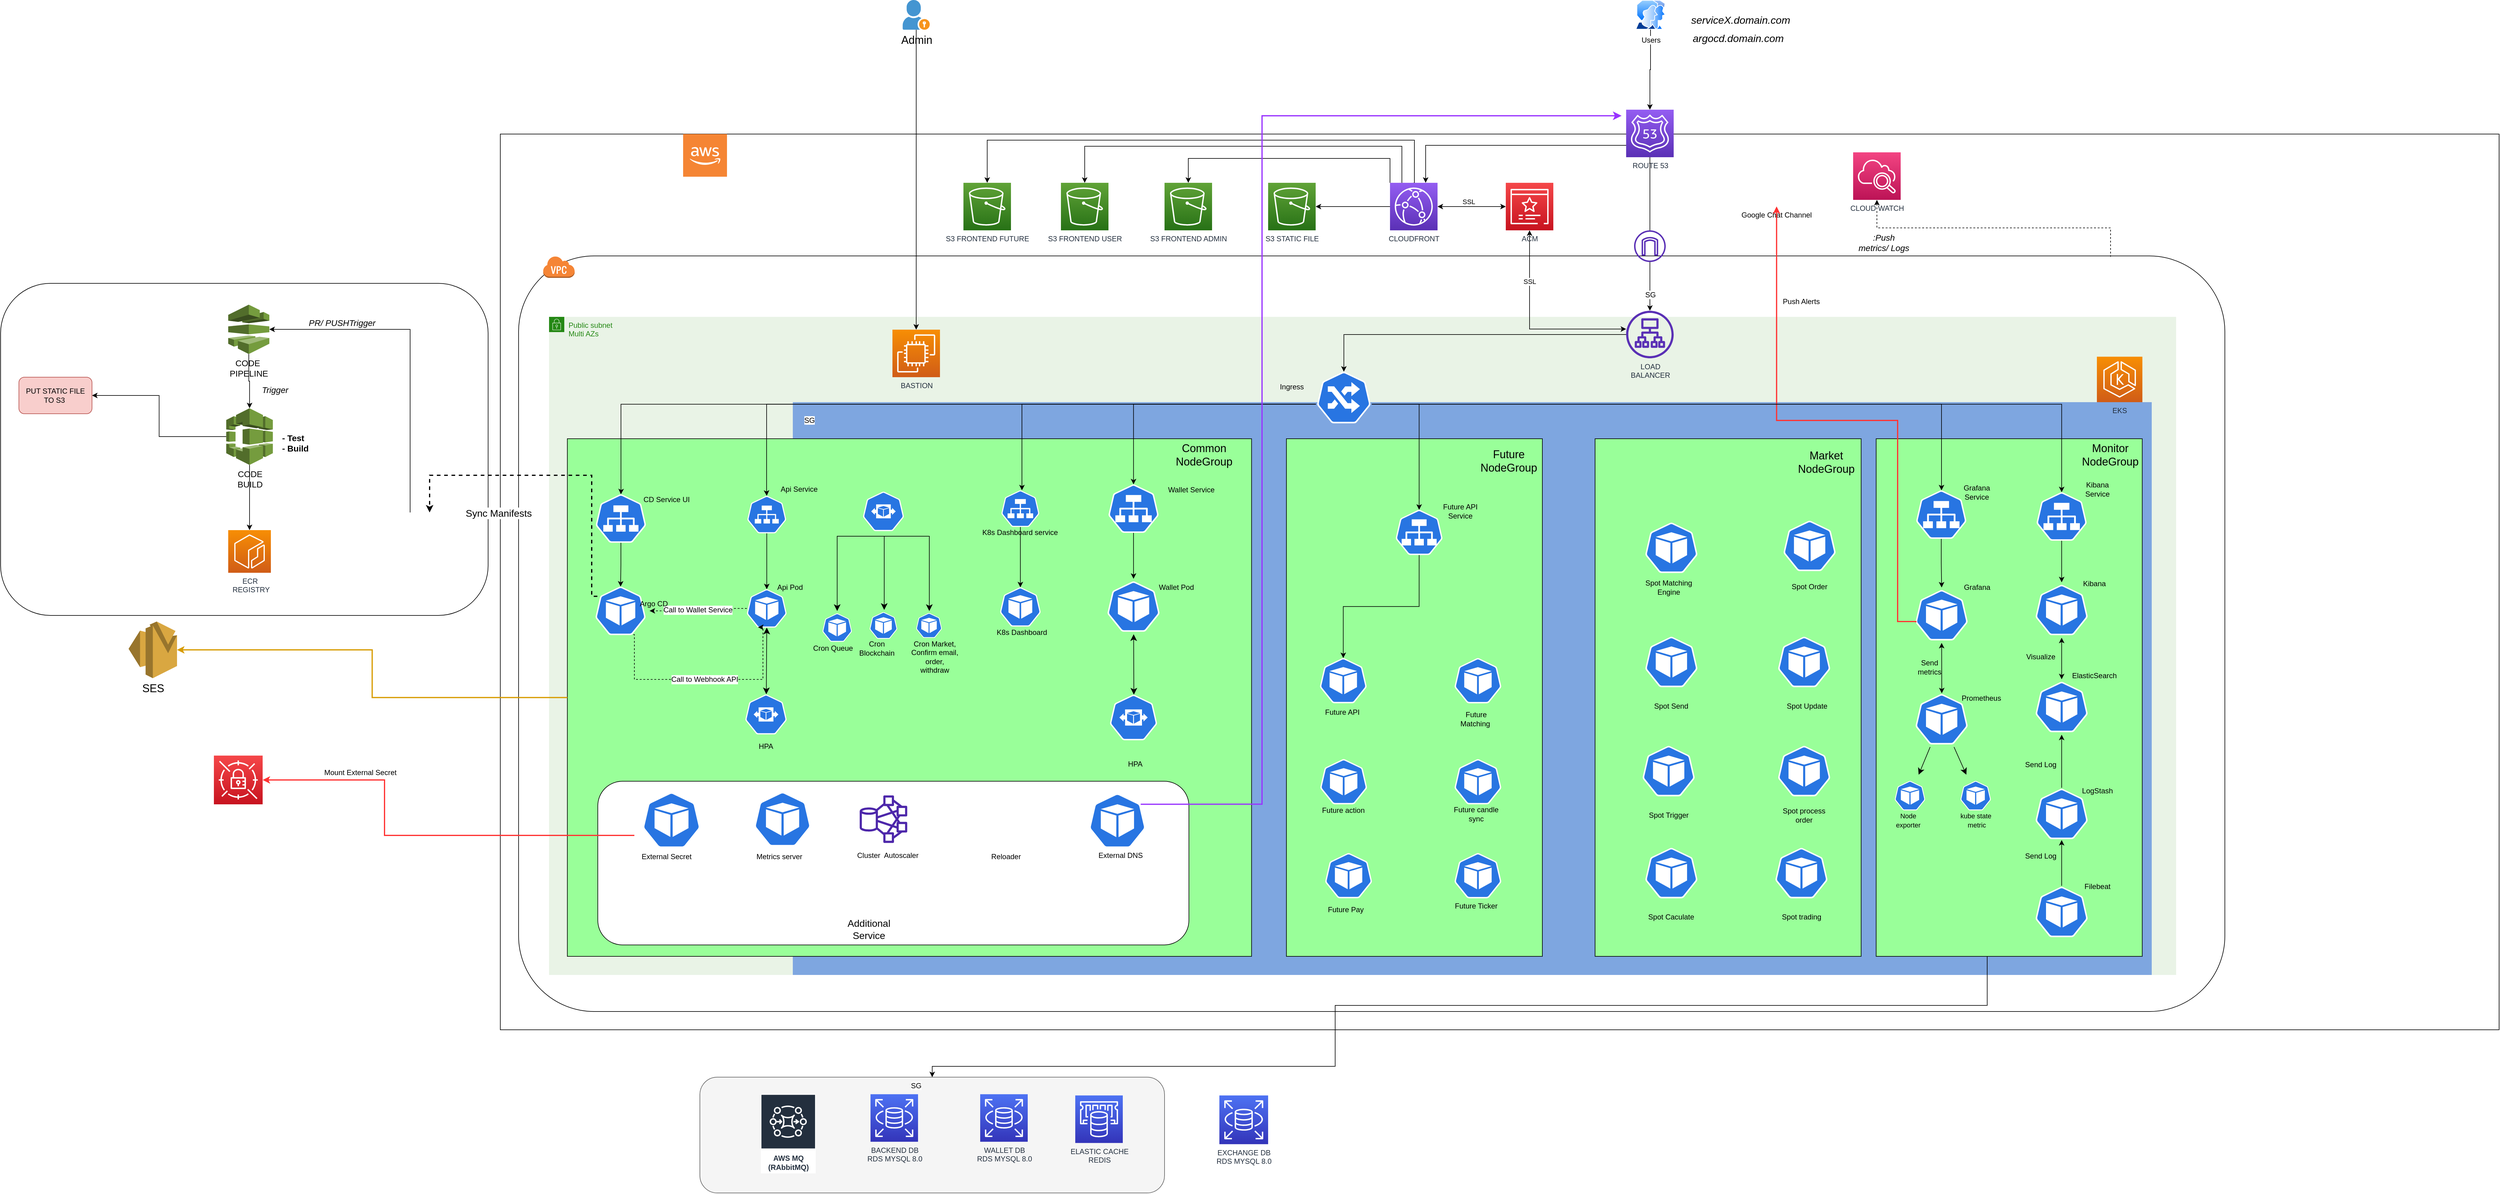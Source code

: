 <mxfile version="27.0.5" pages="2">
  <diagram id="6QKX7aOjumwLLwwYHlp7" name="HLD_v1">
    <mxGraphModel grid="1" page="1" gridSize="10" guides="1" tooltips="1" connect="1" arrows="1" fold="1" pageScale="1" pageWidth="850" pageHeight="1100" math="0" shadow="0">
      <root>
        <mxCell id="0" />
        <mxCell id="1" parent="0" />
        <mxCell id="1mfWCZFDrNuVYRNZ_Xjh-37" value="" style="rounded=1;whiteSpace=wrap;html=1;strokeColor=#000000;fontSize=12;fillColor=#FFFFFF;shadow=0;" vertex="1" parent="1">
          <mxGeometry x="-2400" y="575" width="800" height="545" as="geometry" />
        </mxCell>
        <mxCell id="bRXQIyf4NFmkFXxqt1_3-6" value="" style="rounded=0;whiteSpace=wrap;html=1;strokeWidth=1;" vertex="1" parent="1">
          <mxGeometry x="-1580" y="330" width="3280" height="1470" as="geometry" />
        </mxCell>
        <mxCell id="bRXQIyf4NFmkFXxqt1_3-3" value="" style="rounded=1;arcSize=10;dashed=0;fillColor=none;gradientColor=none;strokeWidth=1;" vertex="1" parent="1">
          <mxGeometry x="-1550" y="530" width="2800" height="1240" as="geometry" />
        </mxCell>
        <mxCell id="bRXQIyf4NFmkFXxqt1_3-7" value="Public subnet&lt;br&gt;Multi AZs" style="points=[[0,0],[0.25,0],[0.5,0],[0.75,0],[1,0],[1,0.25],[1,0.5],[1,0.75],[1,1],[0.75,1],[0.5,1],[0.25,1],[0,1],[0,0.75],[0,0.5],[0,0.25]];outlineConnect=0;gradientColor=none;html=1;whiteSpace=wrap;fontSize=12;fontStyle=0;shape=mxgraph.aws4.group;grIcon=mxgraph.aws4.group_security_group;grStroke=0;strokeColor=#248814;fillColor=#E9F3E6;verticalAlign=top;align=left;spacingLeft=30;fontColor=#248814;dashed=0;" vertex="1" parent="1">
          <mxGeometry x="-1500" y="630" width="2670" height="1080" as="geometry" />
        </mxCell>
        <mxCell id="bI-4bTL7x8QFdzwzq9vk-4" value="S3 STATIC FILE" style="points=[[0,0,0],[0.25,0,0],[0.5,0,0],[0.75,0,0],[1,0,0],[0,1,0],[0.25,1,0],[0.5,1,0],[0.75,1,0],[1,1,0],[0,0.25,0],[0,0.5,0],[0,0.75,0],[1,0.25,0],[1,0.5,0],[1,0.75,0]];outlineConnect=0;fontColor=#232F3E;gradientColor=#60A337;gradientDirection=north;fillColor=#277116;strokeColor=#ffffff;dashed=0;verticalLabelPosition=bottom;verticalAlign=top;align=center;html=1;fontSize=12;fontStyle=0;aspect=fixed;shape=mxgraph.aws4.resourceIcon;resIcon=mxgraph.aws4.s3;" vertex="1" parent="1">
          <mxGeometry x="-320" y="410" width="78" height="78" as="geometry" />
        </mxCell>
        <mxCell id="bRXQIyf4NFmkFXxqt1_3-45" style="edgeStyle=orthogonalEdgeStyle;rounded=0;orthogonalLoop=1;jettySize=auto;html=1;fontSize=14;startArrow=classic;startFill=1;endArrow=classic;endFill=1;" edge="1" parent="1" source="bI-4bTL7x8QFdzwzq9vk-5" target="bRXQIyf4NFmkFXxqt1_3-33">
          <mxGeometry relative="1" as="geometry" />
        </mxCell>
        <mxCell id="jd5risuAkqfycOKAhq8v-1" style="edgeStyle=orthogonalEdgeStyle;rounded=0;orthogonalLoop=1;jettySize=auto;html=1;entryX=1;entryY=0.5;entryDx=0;entryDy=0;entryPerimeter=0;" edge="1" parent="1" source="bI-4bTL7x8QFdzwzq9vk-5" target="bI-4bTL7x8QFdzwzq9vk-4">
          <mxGeometry relative="1" as="geometry" />
        </mxCell>
        <mxCell id="WUrsnJBfF13TUp1oJHdM-11" style="edgeStyle=orthogonalEdgeStyle;rounded=0;orthogonalLoop=1;jettySize=auto;html=1;exitX=0.25;exitY=0;exitDx=0;exitDy=0;exitPerimeter=0;entryX=0.5;entryY=0;entryDx=0;entryDy=0;entryPerimeter=0;" edge="1" parent="1" source="bI-4bTL7x8QFdzwzq9vk-5" target="WUrsnJBfF13TUp1oJHdM-7">
          <mxGeometry relative="1" as="geometry">
            <Array as="points">
              <mxPoint x="-101" y="350" />
              <mxPoint x="-621" y="350" />
            </Array>
          </mxGeometry>
        </mxCell>
        <mxCell id="WUrsnJBfF13TUp1oJHdM-13" style="edgeStyle=orthogonalEdgeStyle;rounded=0;orthogonalLoop=1;jettySize=auto;html=1;exitX=0;exitY=0;exitDx=0;exitDy=0;exitPerimeter=0;entryX=0.5;entryY=0;entryDx=0;entryDy=0;entryPerimeter=0;" edge="1" parent="1" source="bI-4bTL7x8QFdzwzq9vk-5" target="WUrsnJBfF13TUp1oJHdM-6">
          <mxGeometry relative="1" as="geometry">
            <Array as="points">
              <mxPoint x="-120" y="370" />
              <mxPoint x="-451" y="370" />
            </Array>
          </mxGeometry>
        </mxCell>
        <mxCell id="1mfWCZFDrNuVYRNZ_Xjh-20" style="edgeStyle=orthogonalEdgeStyle;rounded=0;orthogonalLoop=1;jettySize=auto;html=1;exitX=0.5;exitY=0;exitDx=0;exitDy=0;exitPerimeter=0;entryX=0.5;entryY=0;entryDx=0;entryDy=0;entryPerimeter=0;fontSize=18;" edge="1" parent="1" source="bI-4bTL7x8QFdzwzq9vk-5" target="1mfWCZFDrNuVYRNZ_Xjh-19">
          <mxGeometry relative="1" as="geometry">
            <Array as="points">
              <mxPoint x="-80" y="410" />
              <mxPoint x="-80" y="340" />
              <mxPoint x="-781" y="340" />
            </Array>
          </mxGeometry>
        </mxCell>
        <mxCell id="bI-4bTL7x8QFdzwzq9vk-5" value="CLOUDFRONT" style="points=[[0,0,0],[0.25,0,0],[0.5,0,0],[0.75,0,0],[1,0,0],[0,1,0],[0.25,1,0],[0.5,1,0],[0.75,1,0],[1,1,0],[0,0.25,0],[0,0.5,0],[0,0.75,0],[1,0.25,0],[1,0.5,0],[1,0.75,0]];outlineConnect=0;fontColor=#232F3E;gradientColor=#945DF2;gradientDirection=north;fillColor=#5A30B5;strokeColor=#ffffff;dashed=0;verticalLabelPosition=bottom;verticalAlign=top;align=center;html=1;fontSize=12;fontStyle=0;aspect=fixed;shape=mxgraph.aws4.resourceIcon;resIcon=mxgraph.aws4.cloudfront;" vertex="1" parent="1">
          <mxGeometry x="-120" y="410" width="78" height="78" as="geometry" />
        </mxCell>
        <mxCell id="bRXQIyf4NFmkFXxqt1_3-34" style="edgeStyle=orthogonalEdgeStyle;rounded=0;orthogonalLoop=1;jettySize=auto;html=1;entryX=0.5;entryY=1;entryDx=0;entryDy=0;entryPerimeter=0;startArrow=classic;startFill=1;" edge="1" parent="1" source="bI-4bTL7x8QFdzwzq9vk-6" target="bRXQIyf4NFmkFXxqt1_3-33">
          <mxGeometry relative="1" as="geometry">
            <Array as="points">
              <mxPoint x="109" y="650" />
            </Array>
          </mxGeometry>
        </mxCell>
        <mxCell id="bRXQIyf4NFmkFXxqt1_3-35" value="SSL" style="edgeLabel;html=1;align=center;verticalAlign=middle;resizable=0;points=[];" vertex="1" connectable="0" parent="bRXQIyf4NFmkFXxqt1_3-34">
          <mxGeometry x="0.203" y="2" relative="1" as="geometry">
            <mxPoint x="2" y="-44" as="offset" />
          </mxGeometry>
        </mxCell>
        <mxCell id="bI-4bTL7x8QFdzwzq9vk-6" value="LOAD&lt;br&gt;BALANCER" style="outlineConnect=0;fontColor=#232F3E;gradientColor=none;fillColor=#5A30B5;strokeColor=none;dashed=0;verticalLabelPosition=bottom;verticalAlign=top;align=center;html=1;fontSize=12;fontStyle=0;aspect=fixed;pointerEvents=1;shape=mxgraph.aws4.application_load_balancer;" vertex="1" parent="1">
          <mxGeometry x="267.5" y="620" width="78" height="78" as="geometry" />
        </mxCell>
        <mxCell id="bI-4bTL7x8QFdzwzq9vk-10" value="ECR&lt;br&gt;&amp;nbsp;REGISTRY" style="points=[[0,0,0],[0.25,0,0],[0.5,0,0],[0.75,0,0],[1,0,0],[0,1,0],[0.25,1,0],[0.5,1,0],[0.75,1,0],[1,1,0],[0,0.25,0],[0,0.5,0],[0,0.75,0],[1,0.25,0],[1,0.5,0],[1,0.75,0]];outlineConnect=0;fontColor=#232F3E;gradientColor=#F78E04;gradientDirection=north;fillColor=#D05C17;strokeColor=#ffffff;dashed=0;verticalLabelPosition=bottom;verticalAlign=top;align=center;html=1;fontSize=12;fontStyle=0;aspect=fixed;shape=mxgraph.aws4.resourceIcon;resIcon=mxgraph.aws4.ecr;" vertex="1" parent="1">
          <mxGeometry x="-2026.5" y="980" width="70" height="70" as="geometry" />
        </mxCell>
        <mxCell id="bRXQIyf4NFmkFXxqt1_3-60" style="edgeStyle=orthogonalEdgeStyle;rounded=0;orthogonalLoop=1;jettySize=auto;html=1;entryX=0.933;entryY=0.001;entryDx=0;entryDy=0;entryPerimeter=0;fontSize=14;startArrow=classic;startFill=1;endArrow=none;endFill=0;dashed=1;" edge="1" parent="1" source="bI-4bTL7x8QFdzwzq9vk-16" target="bRXQIyf4NFmkFXxqt1_3-3">
          <mxGeometry relative="1" as="geometry" />
        </mxCell>
        <mxCell id="bI-4bTL7x8QFdzwzq9vk-16" value="CLOUD WATCH" style="points=[[0,0,0],[0.25,0,0],[0.5,0,0],[0.75,0,0],[1,0,0],[0,1,0],[0.25,1,0],[0.5,1,0],[0.75,1,0],[1,1,0],[0,0.25,0],[0,0.5,0],[0,0.75,0],[1,0.25,0],[1,0.5,0],[1,0.75,0]];points=[[0,0,0],[0.25,0,0],[0.5,0,0],[0.75,0,0],[1,0,0],[0,1,0],[0.25,1,0],[0.5,1,0],[0.75,1,0],[1,1,0],[0,0.25,0],[0,0.5,0],[0,0.75,0],[1,0.25,0],[1,0.5,0],[1,0.75,0]];outlineConnect=0;fontColor=#232F3E;gradientColor=#F34482;gradientDirection=north;fillColor=#BC1356;strokeColor=#ffffff;dashed=0;verticalLabelPosition=bottom;verticalAlign=top;align=center;html=1;fontSize=12;fontStyle=0;aspect=fixed;shape=mxgraph.aws4.resourceIcon;resIcon=mxgraph.aws4.cloudwatch_2;" vertex="1" parent="1">
          <mxGeometry x="640" y="360" width="78" height="78" as="geometry" />
        </mxCell>
        <mxCell id="bRXQIyf4NFmkFXxqt1_3-30" style="edgeStyle=none;rounded=0;orthogonalLoop=1;jettySize=auto;html=1;startArrow=none;" edge="1" parent="1" source="bRXQIyf4NFmkFXxqt1_3-72" target="bI-4bTL7x8QFdzwzq9vk-6">
          <mxGeometry relative="1" as="geometry" />
        </mxCell>
        <mxCell id="WUrsnJBfF13TUp1oJHdM-9" style="edgeStyle=orthogonalEdgeStyle;rounded=0;orthogonalLoop=1;jettySize=auto;html=1;exitX=0;exitY=0.75;exitDx=0;exitDy=0;exitPerimeter=0;entryX=0.75;entryY=0;entryDx=0;entryDy=0;entryPerimeter=0;" edge="1" parent="1" source="bRXQIyf4NFmkFXxqt1_3-1" target="bI-4bTL7x8QFdzwzq9vk-5">
          <mxGeometry relative="1" as="geometry" />
        </mxCell>
        <mxCell id="bRXQIyf4NFmkFXxqt1_3-1" value="ROUTE 53" style="points=[[0,0,0],[0.25,0,0],[0.5,0,0],[0.75,0,0],[1,0,0],[0,1,0],[0.25,1,0],[0.5,1,0],[0.75,1,0],[1,1,0],[0,0.25,0],[0,0.5,0],[0,0.75,0],[1,0.25,0],[1,0.5,0],[1,0.75,0]];outlineConnect=0;fontColor=#232F3E;gradientColor=#945DF2;gradientDirection=north;fillColor=#5A30B5;strokeColor=#ffffff;dashed=0;verticalLabelPosition=bottom;verticalAlign=top;align=center;html=1;fontSize=12;fontStyle=0;aspect=fixed;shape=mxgraph.aws4.resourceIcon;resIcon=mxgraph.aws4.route_53;" vertex="1" parent="1">
          <mxGeometry x="267.5" y="290" width="78" height="78" as="geometry" />
        </mxCell>
        <mxCell id="bRXQIyf4NFmkFXxqt1_3-4" value="" style="dashed=0;html=1;shape=mxgraph.aws3.virtual_private_cloud;fillColor=#F58536;gradientColor=none;dashed=0;" vertex="1" parent="1">
          <mxGeometry x="-1510" y="530" width="52" height="36" as="geometry" />
        </mxCell>
        <mxCell id="bRXQIyf4NFmkFXxqt1_3-5" value="" style="outlineConnect=0;dashed=0;verticalLabelPosition=bottom;verticalAlign=top;align=center;html=1;shape=mxgraph.aws3.cloud_2;fillColor=#F58534;gradientColor=none;" vertex="1" parent="1">
          <mxGeometry x="-1280" y="330" width="72" height="70" as="geometry" />
        </mxCell>
        <mxCell id="bRXQIyf4NFmkFXxqt1_3-33" value="ACM" style="points=[[0,0,0],[0.25,0,0],[0.5,0,0],[0.75,0,0],[1,0,0],[0,1,0],[0.25,1,0],[0.5,1,0],[0.75,1,0],[1,1,0],[0,0.25,0],[0,0.5,0],[0,0.75,0],[1,0.25,0],[1,0.5,0],[1,0.75,0]];outlineConnect=0;fontColor=#232F3E;gradientColor=#F54749;gradientDirection=north;fillColor=#C7131F;strokeColor=#ffffff;dashed=0;verticalLabelPosition=bottom;verticalAlign=top;align=center;html=1;fontSize=12;fontStyle=0;aspect=fixed;shape=mxgraph.aws4.resourceIcon;resIcon=mxgraph.aws4.certificate_manager_3;" vertex="1" parent="1">
          <mxGeometry x="70" y="410" width="78" height="78" as="geometry" />
        </mxCell>
        <mxCell id="bRXQIyf4NFmkFXxqt1_3-40" style="edgeStyle=orthogonalEdgeStyle;rounded=0;orthogonalLoop=1;jettySize=auto;html=1;entryX=0.5;entryY=0;entryDx=0;entryDy=0;entryPerimeter=0;fontSize=14;startArrow=none;startFill=0;endArrow=classic;endFill=1;" edge="1" parent="1" source="bRXQIyf4NFmkFXxqt1_3-36" target="bRXQIyf4NFmkFXxqt1_3-1">
          <mxGeometry relative="1" as="geometry" />
        </mxCell>
        <mxCell id="bRXQIyf4NFmkFXxqt1_3-36" value="Users" style="aspect=fixed;perimeter=ellipsePerimeter;html=1;align=center;shadow=0;dashed=0;spacingTop=3;image;image=img/lib/active_directory/user_accounts.svg;strokeWidth=1;" vertex="1" parent="1">
          <mxGeometry x="282.5" y="110" width="50" height="48.5" as="geometry" />
        </mxCell>
        <mxCell id="bRXQIyf4NFmkFXxqt1_3-46" value="SSL" style="edgeLabel;html=1;align=center;verticalAlign=middle;resizable=0;points=[];" vertex="1" connectable="0" parent="1">
          <mxGeometry x="119" y="569.501" as="geometry">
            <mxPoint x="-110" y="-129" as="offset" />
          </mxGeometry>
        </mxCell>
        <mxCell id="bRXQIyf4NFmkFXxqt1_3-43" value="" style="group;fillColor=#7EA6E0;" connectable="0" vertex="1" parent="1">
          <mxGeometry x="-1100" y="770" width="2230" height="940" as="geometry" />
        </mxCell>
        <mxCell id="CHxYgDdahKU9m5YMnz4D-245" value="" style="rounded=0;whiteSpace=wrap;html=1;strokeWidth=1;shadow=0;fillColor=#99FF99;" vertex="1" parent="bRXQIyf4NFmkFXxqt1_3-43">
          <mxGeometry x="1316.49" y="60" width="436.64" height="849.5" as="geometry" />
        </mxCell>
        <mxCell id="CHxYgDdahKU9m5YMnz4D-158" value="" style="rounded=0;whiteSpace=wrap;html=1;strokeWidth=1;shadow=0;fillColor=#99FF99;" vertex="1" parent="bRXQIyf4NFmkFXxqt1_3-43">
          <mxGeometry x="-370" y="60" width="1122.8" height="849.5" as="geometry" />
        </mxCell>
        <mxCell id="bRXQIyf4NFmkFXxqt1_3-10" value="" style="rounded=0;whiteSpace=wrap;html=1;strokeWidth=1;fillColor=#99FF99;" vertex="1" parent="bRXQIyf4NFmkFXxqt1_3-43">
          <mxGeometry x="1777.76" y="60" width="436.64" height="849.5" as="geometry" />
        </mxCell>
        <mxCell id="bRXQIyf4NFmkFXxqt1_3-71" value="SG" style="shape=image;html=1;verticalAlign=top;verticalLabelPosition=bottom;labelBackgroundColor=#ffffff;imageAspect=0;aspect=fixed;image=https://cdn1.iconfinder.com/data/icons/web-55/32/web_2-128.png;strokeWidth=1;" vertex="1" parent="bRXQIyf4NFmkFXxqt1_3-43">
          <mxGeometry x="12.829" y="-11.369" width="27.496" height="27.496" as="geometry" />
        </mxCell>
        <mxCell id="WUrsnJBfF13TUp1oJHdM-22" style="edgeStyle=orthogonalEdgeStyle;rounded=0;orthogonalLoop=1;jettySize=auto;html=1;dashed=1;" edge="1" parent="bRXQIyf4NFmkFXxqt1_3-43" source="jd5risuAkqfycOKAhq8v-54" target="jd5risuAkqfycOKAhq8v-107">
          <mxGeometry relative="1" as="geometry" />
        </mxCell>
        <mxCell id="WUrsnJBfF13TUp1oJHdM-24" value="Call to Wallet Service" style="edgeLabel;html=1;align=center;verticalAlign=middle;resizable=0;points=[];fontSize=12;" connectable="0" vertex="1" parent="WUrsnJBfF13TUp1oJHdM-22">
          <mxGeometry x="0.001" y="-1" relative="1" as="geometry">
            <mxPoint as="offset" />
          </mxGeometry>
        </mxCell>
        <mxCell id="jd5risuAkqfycOKAhq8v-54" value="" style="sketch=0;html=1;dashed=0;whitespace=wrap;fillColor=#2875E2;strokeColor=#ffffff;points=[[0.005,0.63,0],[0.1,0.2,0],[0.9,0.2,0],[0.5,0,0],[0.995,0.63,0],[0.72,0.99,0],[0.5,1,0],[0.28,0.99,0]];shape=mxgraph.kubernetes.icon;prIcon=pod" vertex="1" parent="bRXQIyf4NFmkFXxqt1_3-43">
          <mxGeometry x="-75.48" y="306.97" width="65.48" height="63.03" as="geometry" />
        </mxCell>
        <mxCell id="jd5risuAkqfycOKAhq8v-80" style="edgeStyle=orthogonalEdgeStyle;rounded=0;orthogonalLoop=1;jettySize=auto;html=1;" edge="1" parent="bRXQIyf4NFmkFXxqt1_3-43" source="jd5risuAkqfycOKAhq8v-77" target="jd5risuAkqfycOKAhq8v-78">
          <mxGeometry relative="1" as="geometry" />
        </mxCell>
        <mxCell id="jd5risuAkqfycOKAhq8v-78" value="" style="sketch=0;html=1;dashed=0;whitespace=wrap;fillColor=#2875E2;strokeColor=#ffffff;points=[[0.005,0.63,0],[0.1,0.2,0],[0.9,0.2,0],[0.5,0,0],[0.995,0.63,0],[0.72,0.99,0],[0.5,1,0],[0.28,0.99,0]];shape=mxgraph.kubernetes.icon;prIcon=pod" vertex="1" parent="bRXQIyf4NFmkFXxqt1_3-43">
          <mxGeometry x="326.55" y="303.85" width="93.75" height="64.4" as="geometry" />
        </mxCell>
        <mxCell id="jd5risuAkqfycOKAhq8v-85" value="Api Service" style="text;html=1;strokeColor=none;fillColor=none;align=center;verticalAlign=middle;whiteSpace=wrap;rounded=0;" vertex="1" parent="bRXQIyf4NFmkFXxqt1_3-43">
          <mxGeometry x="-45.381" y="125.705" width="110.667" height="34.108" as="geometry" />
        </mxCell>
        <mxCell id="jd5risuAkqfycOKAhq8v-88" value="K8s Dashboard service" style="text;html=1;strokeColor=none;fillColor=none;align=center;verticalAlign=middle;whiteSpace=wrap;rounded=0;" vertex="1" parent="bRXQIyf4NFmkFXxqt1_3-43">
          <mxGeometry x="306.297" y="196.668" width="134.248" height="34.108" as="geometry" />
        </mxCell>
        <mxCell id="jd5risuAkqfycOKAhq8v-91" value="Spot Matching Engine" style="text;html=1;strokeColor=none;fillColor=none;align=center;verticalAlign=middle;whiteSpace=wrap;rounded=0;" vertex="1" parent="bRXQIyf4NFmkFXxqt1_3-43">
          <mxGeometry x="1389.998" y="287.074" width="94.586" height="34.108" as="geometry" />
        </mxCell>
        <mxCell id="jd5risuAkqfycOKAhq8v-92" value="Future Index" style="text;html=1;strokeColor=none;fillColor=none;align=center;verticalAlign=middle;whiteSpace=wrap;rounded=0;" vertex="1" parent="bRXQIyf4NFmkFXxqt1_3-43">
          <mxGeometry x="873.287" y="553.87" width="94.586" height="34.108" as="geometry" />
        </mxCell>
        <mxCell id="jd5risuAkqfycOKAhq8v-99" value="Api Pod" style="text;html=1;strokeColor=none;fillColor=none;align=center;verticalAlign=middle;whiteSpace=wrap;rounded=0;" vertex="1" parent="bRXQIyf4NFmkFXxqt1_3-43">
          <mxGeometry x="-40.005" y="287.075" width="70.939" height="34.108" as="geometry" />
        </mxCell>
        <mxCell id="jd5risuAkqfycOKAhq8v-103" value="K8s Dashboard" style="text;html=1;strokeColor=none;fillColor=none;align=center;verticalAlign=middle;whiteSpace=wrap;rounded=0;" vertex="1" parent="bRXQIyf4NFmkFXxqt1_3-43">
          <mxGeometry x="312.098" y="360.968" width="128.446" height="34.108" as="geometry" />
        </mxCell>
        <mxCell id="WUrsnJBfF13TUp1oJHdM-23" value="&lt;font style=&quot;font-size: 12px;&quot;&gt;Call to Webhook API&lt;/font&gt;" style="edgeStyle=orthogonalEdgeStyle;rounded=0;orthogonalLoop=1;jettySize=auto;html=1;entryX=0.28;entryY=0.99;entryDx=0;entryDy=0;entryPerimeter=0;dashed=1;exitX=0.72;exitY=0.99;exitDx=0;exitDy=0;exitPerimeter=0;" edge="1" parent="bRXQIyf4NFmkFXxqt1_3-43" source="jd5risuAkqfycOKAhq8v-107" target="jd5risuAkqfycOKAhq8v-54">
          <mxGeometry relative="1" as="geometry">
            <Array as="points">
              <mxPoint x="-260" y="382" />
              <mxPoint x="-260" y="455" />
              <mxPoint x="-49" y="455" />
            </Array>
          </mxGeometry>
        </mxCell>
        <mxCell id="jd5risuAkqfycOKAhq8v-107" value="" style="sketch=0;html=1;dashed=0;whitespace=wrap;fillColor=#2875E2;strokeColor=#ffffff;points=[[0.005,0.63,0],[0.1,0.2,0],[0.9,0.2,0],[0.5,0,0],[0.995,0.63,0],[0.72,0.99,0],[0.5,1,0],[0.28,0.99,0]];shape=mxgraph.kubernetes.icon;prIcon=pod" vertex="1" parent="bRXQIyf4NFmkFXxqt1_3-43">
          <mxGeometry x="-330.243" y="302.679" width="95.22" height="79.585" as="geometry" />
        </mxCell>
        <mxCell id="jd5risuAkqfycOKAhq8v-108" value="Wallet Service" style="text;html=1;strokeColor=none;fillColor=none;align=center;verticalAlign=middle;whiteSpace=wrap;rounded=0;" vertex="1" parent="bRXQIyf4NFmkFXxqt1_3-43">
          <mxGeometry x="588.609" y="126.625" width="130.055" height="34.108" as="geometry" />
        </mxCell>
        <mxCell id="jd5risuAkqfycOKAhq8v-109" value="Wallet Pod" style="text;html=1;strokeColor=none;fillColor=none;align=center;verticalAlign=middle;whiteSpace=wrap;rounded=0;" vertex="1" parent="bRXQIyf4NFmkFXxqt1_3-43">
          <mxGeometry x="593.998" y="287.075" width="70.939" height="34.108" as="geometry" />
        </mxCell>
        <mxCell id="jd5risuAkqfycOKAhq8v-123" value="Grafana" style="text;html=1;strokeColor=none;fillColor=none;align=center;verticalAlign=middle;whiteSpace=wrap;rounded=0;" vertex="1" parent="bRXQIyf4NFmkFXxqt1_3-43">
          <mxGeometry x="1877.756" y="287.073" width="131.4" height="34.108" as="geometry" />
        </mxCell>
        <mxCell id="jd5risuAkqfycOKAhq8v-124" value="" style="sketch=0;html=1;dashed=0;whitespace=wrap;fillColor=#2875E2;strokeColor=#ffffff;points=[[0.005,0.63,0],[0.1,0.2,0],[0.9,0.2,0],[0.5,0,0],[0.995,0.63,0],[0.72,0.99,0],[0.5,1,0],[0.28,0.99,0]];shape=mxgraph.kubernetes.icon;prIcon=pod;fontSize=17;" vertex="1" parent="bRXQIyf4NFmkFXxqt1_3-43">
          <mxGeometry x="1842.426" y="304.127" width="85.631" height="90.954" as="geometry" />
        </mxCell>
        <mxCell id="jd5risuAkqfycOKAhq8v-125" style="edgeStyle=orthogonalEdgeStyle;rounded=0;orthogonalLoop=1;jettySize=auto;html=1;entryX=0.5;entryY=0;entryDx=0;entryDy=0;entryPerimeter=0;fontSize=17;" edge="1" parent="bRXQIyf4NFmkFXxqt1_3-43" source="jd5risuAkqfycOKAhq8v-126" target="jd5risuAkqfycOKAhq8v-124">
          <mxGeometry relative="1" as="geometry" />
        </mxCell>
        <mxCell id="jd5risuAkqfycOKAhq8v-126" value="" style="sketch=0;html=1;dashed=0;whitespace=wrap;fillColor=#2875E2;strokeColor=#ffffff;points=[[0.005,0.63,0],[0.1,0.2,0],[0.9,0.2,0],[0.5,0,0],[0.995,0.63,0],[0.72,0.99,0],[0.5,1,0],[0.28,0.99,0]];shape=mxgraph.kubernetes.icon;prIcon=svc" vertex="1" parent="bRXQIyf4NFmkFXxqt1_3-43">
          <mxGeometry x="1834.942" y="144.679" width="99.428" height="79.585" as="geometry" />
        </mxCell>
        <mxCell id="jd5risuAkqfycOKAhq8v-127" value="Grafana &lt;br&gt;Service" style="text;html=1;strokeColor=none;fillColor=none;align=center;verticalAlign=middle;whiteSpace=wrap;rounded=0;" vertex="1" parent="bRXQIyf4NFmkFXxqt1_3-43">
          <mxGeometry x="1890.253" y="131.01" width="106.409" height="34.108" as="geometry" />
        </mxCell>
        <mxCell id="jd5risuAkqfycOKAhq8v-132" value="Cron Queue" style="text;html=1;strokeColor=none;fillColor=none;align=center;verticalAlign=middle;whiteSpace=wrap;rounded=0;" vertex="1" parent="bRXQIyf4NFmkFXxqt1_3-43">
          <mxGeometry x="25.34" y="395.08" width="82.49" height="18.26" as="geometry" />
        </mxCell>
        <mxCell id="MyTrpQGFOilKV1Ux0Xxd-8" value="" style="sketch=0;html=1;dashed=0;whitespace=wrap;fillColor=#2875E2;strokeColor=#ffffff;points=[[0.005,0.63,0],[0.1,0.2,0],[0.9,0.2,0],[0.5,0,0],[0.995,0.63,0],[0.72,0.99,0],[0.5,1,0],[0.28,0.99,0]];shape=mxgraph.kubernetes.icon;prIcon=pod;fontSize=17;" vertex="1" parent="bRXQIyf4NFmkFXxqt1_3-43">
          <mxGeometry x="2039.373" y="295.6" width="85.631" height="90.954" as="geometry" />
        </mxCell>
        <mxCell id="MyTrpQGFOilKV1Ux0Xxd-9" value="" style="sketch=0;html=1;dashed=0;whitespace=wrap;fillColor=#2875E2;strokeColor=#ffffff;points=[[0.005,0.63,0],[0.1,0.2,0],[0.9,0.2,0],[0.5,0,0],[0.995,0.63,0],[0.72,0.99,0],[0.5,1,0],[0.28,0.99,0]];shape=mxgraph.kubernetes.icon;prIcon=svc" vertex="1" parent="bRXQIyf4NFmkFXxqt1_3-43">
          <mxGeometry x="2032.471" y="147.8" width="99.428" height="79.585" as="geometry" />
        </mxCell>
        <mxCell id="hUmfdlWL4leRroPPEnho-7" value="" style="sketch=0;html=1;dashed=0;whitespace=wrap;fillColor=#2875E2;strokeColor=#ffffff;points=[[0.005,0.63,0],[0.1,0.2,0],[0.9,0.2,0],[0.5,0,0],[0.995,0.63,0],[0.72,0.99,0],[0.5,1,0],[0.28,0.99,0]];shape=mxgraph.kubernetes.icon;prIcon=svc" vertex="1" parent="bRXQIyf4NFmkFXxqt1_3-43">
          <mxGeometry x="509.413" y="134.877" width="99.428" height="79.585" as="geometry" />
        </mxCell>
        <mxCell id="hUmfdlWL4leRroPPEnho-5" value="" style="sketch=0;html=1;dashed=0;whitespace=wrap;fillColor=#2875E2;strokeColor=#ffffff;points=[[0.005,0.63,0],[0.1,0.2,0],[0.9,0.2,0],[0.5,0,0],[0.995,0.63,0],[0.72,0.99,0],[0.5,1,0],[0.28,0.99,0]];shape=mxgraph.kubernetes.icon;prIcon=pod;fontSize=17;" vertex="1" parent="bRXQIyf4NFmkFXxqt1_3-43">
          <mxGeometry x="516.315" y="289.918" width="85.631" height="90.954" as="geometry" />
        </mxCell>
        <mxCell id="hUmfdlWL4leRroPPEnho-8" style="edgeStyle=orthogonalEdgeStyle;rounded=0;orthogonalLoop=1;jettySize=auto;html=1;entryX=0.5;entryY=0;entryDx=0;entryDy=0;entryPerimeter=0;fontSize=17;" edge="1" parent="bRXQIyf4NFmkFXxqt1_3-43" source="hUmfdlWL4leRroPPEnho-7" target="hUmfdlWL4leRroPPEnho-5">
          <mxGeometry relative="1" as="geometry" />
        </mxCell>
        <mxCell id="jd5risuAkqfycOKAhq8v-94" value="HPA" style="text;html=1;strokeColor=none;fillColor=none;align=center;verticalAlign=middle;whiteSpace=wrap;rounded=0;" vertex="1" parent="bRXQIyf4NFmkFXxqt1_3-43">
          <mxGeometry x="509.41" y="579.19" width="106.41" height="30.24" as="geometry" />
        </mxCell>
        <mxCell id="MyTrpQGFOilKV1Ux0Xxd-20" value="Kibana Service" style="text;strokeColor=none;align=center;fillColor=none;html=1;verticalAlign=middle;whiteSpace=wrap;rounded=0;" vertex="1" parent="bRXQIyf4NFmkFXxqt1_3-43">
          <mxGeometry x="2110.441" y="125.71" width="62.378" height="34.108" as="geometry" />
        </mxCell>
        <mxCell id="MyTrpQGFOilKV1Ux0Xxd-21" value="Kibana" style="text;strokeColor=none;align=center;fillColor=none;html=1;verticalAlign=middle;whiteSpace=wrap;rounded=0;" vertex="1" parent="bRXQIyf4NFmkFXxqt1_3-43">
          <mxGeometry x="2105.245" y="281.389" width="62.378" height="34.108" as="geometry" />
        </mxCell>
        <mxCell id="MyTrpQGFOilKV1Ux0Xxd-23" style="edgeStyle=orthogonalEdgeStyle;rounded=0;orthogonalLoop=1;jettySize=auto;html=1;entryX=0.5;entryY=0;entryDx=0;entryDy=0;entryPerimeter=0;fontSize=17;exitX=0.5;exitY=1;exitDx=0;exitDy=0;exitPerimeter=0;" edge="1" parent="bRXQIyf4NFmkFXxqt1_3-43" source="MyTrpQGFOilKV1Ux0Xxd-9" target="MyTrpQGFOilKV1Ux0Xxd-8">
          <mxGeometry relative="1" as="geometry">
            <mxPoint x="1460.884" y="250.123" as="sourcePoint" />
            <mxPoint x="1460.918" y="306.969" as="targetPoint" />
          </mxGeometry>
        </mxCell>
        <mxCell id="CHxYgDdahKU9m5YMnz4D-1" value="" style="sketch=0;html=1;dashed=0;whitespace=wrap;fillColor=#2875E2;strokeColor=#ffffff;points=[[0.005,0.63,0],[0.1,0.2,0],[0.9,0.2,0],[0.5,0,0],[0.995,0.63,0],[0.72,0.99,0],[0.5,1,0],[0.28,0.99,0]];shape=mxgraph.kubernetes.icon;prIcon=pod;fontSize=17;" vertex="1" parent="bRXQIyf4NFmkFXxqt1_3-43">
          <mxGeometry x="2039.373" y="454.77" width="85.631" height="90.954" as="geometry" />
        </mxCell>
        <mxCell id="CHxYgDdahKU9m5YMnz4D-4" value="" style="endArrow=classic;startArrow=classic;html=1;rounded=0;entryX=0.5;entryY=1;entryDx=0;entryDy=0;entryPerimeter=0;exitX=0.5;exitY=0;exitDx=0;exitDy=0;exitPerimeter=0;" edge="1" parent="bRXQIyf4NFmkFXxqt1_3-43" source="CHxYgDdahKU9m5YMnz4D-1" target="MyTrpQGFOilKV1Ux0Xxd-8">
          <mxGeometry width="50" height="50" relative="1" as="geometry">
            <mxPoint x="1866.131" y="477.508" as="sourcePoint" />
            <mxPoint x="1918.112" y="420.662" as="targetPoint" />
          </mxGeometry>
        </mxCell>
        <mxCell id="CHxYgDdahKU9m5YMnz4D-79" value="Visualize" style="text;strokeColor=none;align=center;fillColor=none;html=1;verticalAlign=middle;whiteSpace=wrap;rounded=0;" vertex="1" parent="bRXQIyf4NFmkFXxqt1_3-43">
          <mxGeometry x="2016.876" y="401.05" width="62.378" height="34.108" as="geometry" />
        </mxCell>
        <mxCell id="CHxYgDdahKU9m5YMnz4D-81" value="ElasticSearch" style="text;strokeColor=none;align=center;fillColor=none;html=1;verticalAlign=middle;whiteSpace=wrap;rounded=0;" vertex="1" parent="bRXQIyf4NFmkFXxqt1_3-43">
          <mxGeometry x="2105.245" y="432.031" width="62.378" height="34.108" as="geometry" />
        </mxCell>
        <mxCell id="CHxYgDdahKU9m5YMnz4D-2" value="" style="sketch=0;html=1;dashed=0;whitespace=wrap;fillColor=#2875E2;strokeColor=#ffffff;points=[[0.005,0.63,0],[0.1,0.2,0],[0.9,0.2,0],[0.5,0,0],[0.995,0.63,0],[0.72,0.99,0],[0.5,1,0],[0.28,0.99,0]];shape=mxgraph.kubernetes.icon;prIcon=pod;fontSize=17;" vertex="1" parent="bRXQIyf4NFmkFXxqt1_3-43">
          <mxGeometry x="2039.373" y="632.816" width="85.631" height="85.806" as="geometry" />
        </mxCell>
        <mxCell id="CHxYgDdahKU9m5YMnz4D-3" value="" style="sketch=0;html=1;dashed=0;whitespace=wrap;fillColor=#2875E2;strokeColor=#ffffff;points=[[0.005,0.63,0],[0.1,0.2,0],[0.9,0.2,0],[0.5,0,0],[0.995,0.63,0],[0.72,0.99,0],[0.5,1,0],[0.28,0.99,0]];shape=mxgraph.kubernetes.icon;prIcon=pod;fontSize=17;" vertex="1" parent="bRXQIyf4NFmkFXxqt1_3-43">
          <mxGeometry x="2039.373" y="793.702" width="85.631" height="85.806" as="geometry" />
        </mxCell>
        <mxCell id="CHxYgDdahKU9m5YMnz4D-77" value="Filebeat" style="text;strokeColor=none;align=center;fillColor=none;html=1;verticalAlign=middle;whiteSpace=wrap;rounded=0;" vertex="1" parent="bRXQIyf4NFmkFXxqt1_3-43">
          <mxGeometry x="2110.443" y="778.686" width="62.378" height="32.177" as="geometry" />
        </mxCell>
        <mxCell id="CHxYgDdahKU9m5YMnz4D-80" value="Send Log" style="text;strokeColor=none;align=center;fillColor=none;html=1;verticalAlign=middle;whiteSpace=wrap;rounded=0;" vertex="1" parent="bRXQIyf4NFmkFXxqt1_3-43">
          <mxGeometry x="2016.876" y="729.347" width="62.378" height="32.177" as="geometry" />
        </mxCell>
        <mxCell id="CHxYgDdahKU9m5YMnz4D-78" value="LogStash" style="text;strokeColor=none;align=center;fillColor=none;html=1;verticalAlign=middle;whiteSpace=wrap;rounded=0;" vertex="1" parent="bRXQIyf4NFmkFXxqt1_3-43">
          <mxGeometry x="2110.443" y="622.09" width="62.378" height="32.177" as="geometry" />
        </mxCell>
        <mxCell id="CHxYgDdahKU9m5YMnz4D-82" value="Send Log" style="text;strokeColor=none;align=center;fillColor=none;html=1;verticalAlign=middle;whiteSpace=wrap;rounded=0;" vertex="1" parent="bRXQIyf4NFmkFXxqt1_3-43">
          <mxGeometry x="2016.876" y="579.188" width="62.378" height="32.177" as="geometry" />
        </mxCell>
        <mxCell id="CHxYgDdahKU9m5YMnz4D-6" style="edgeStyle=orthogonalEdgeStyle;rounded=0;orthogonalLoop=1;jettySize=auto;html=1;exitX=0.5;exitY=0;exitDx=0;exitDy=0;exitPerimeter=0;entryX=0.5;entryY=1;entryDx=0;entryDy=0;entryPerimeter=0;" edge="1" parent="bRXQIyf4NFmkFXxqt1_3-43" source="CHxYgDdahKU9m5YMnz4D-2" target="CHxYgDdahKU9m5YMnz4D-1">
          <mxGeometry relative="1" as="geometry" />
        </mxCell>
        <mxCell id="CHxYgDdahKU9m5YMnz4D-7" style="edgeStyle=orthogonalEdgeStyle;rounded=0;orthogonalLoop=1;jettySize=auto;html=1;exitX=0.5;exitY=0;exitDx=0;exitDy=0;exitPerimeter=0;entryX=0.5;entryY=1;entryDx=0;entryDy=0;entryPerimeter=0;" edge="1" parent="bRXQIyf4NFmkFXxqt1_3-43" source="CHxYgDdahKU9m5YMnz4D-3" target="CHxYgDdahKU9m5YMnz4D-2">
          <mxGeometry relative="1" as="geometry" />
        </mxCell>
        <mxCell id="CHxYgDdahKU9m5YMnz4D-154" value="" style="sketch=0;html=1;dashed=0;whitespace=wrap;fillColor=#2875E2;strokeColor=#ffffff;points=[[0.005,0.63,0],[0.1,0.2,0],[0.9,0.2,0],[0.5,0,0],[0.995,0.63,0],[0.72,0.99,0],[0.5,1,0],[0.28,0.99,0]];shape=mxgraph.kubernetes.icon;prIcon=pod;fontSize=17;" vertex="1" parent="bRXQIyf4NFmkFXxqt1_3-43">
          <mxGeometry x="1842.426" y="474.945" width="85.631" height="90.954" as="geometry" />
        </mxCell>
        <mxCell id="CHxYgDdahKU9m5YMnz4D-156" value="Prometheus" style="text;html=1;strokeColor=none;fillColor=none;align=center;verticalAlign=middle;whiteSpace=wrap;rounded=0;" vertex="1" parent="bRXQIyf4NFmkFXxqt1_3-43">
          <mxGeometry x="1885.48" y="469.26" width="131.4" height="34.108" as="geometry" />
        </mxCell>
        <mxCell id="jd5risuAkqfycOKAhq8v-77" value="" style="sketch=0;html=1;dashed=0;whitespace=wrap;fillColor=#2875E2;strokeColor=#ffffff;points=[[0.005,0.63,0],[0.1,0.2,0],[0.9,0.2,0],[0.5,0,0],[0.995,0.63,0],[0.72,0.99,0],[0.5,1,0],[0.28,0.99,0]];shape=mxgraph.kubernetes.icon;prIcon=svc" vertex="1" parent="bRXQIyf4NFmkFXxqt1_3-43">
          <mxGeometry x="338.45" y="144.68" width="69.95" height="60.08" as="geometry" />
        </mxCell>
        <mxCell id="1mfWCZFDrNuVYRNZ_Xjh-1" value="" style="sketch=0;html=1;dashed=0;whitespace=wrap;fillColor=#2875E2;strokeColor=#ffffff;points=[[0.005,0.63,0],[0.1,0.2,0],[0.9,0.2,0],[0.5,0,0],[0.995,0.63,0],[0.72,0.99,0],[0.5,1,0],[0.28,0.99,0]];shape=mxgraph.kubernetes.icon;prIcon=pod" vertex="1" parent="bRXQIyf4NFmkFXxqt1_3-43">
          <mxGeometry x="48.66" y="342.78" width="48.32" height="54.18" as="geometry" />
        </mxCell>
        <mxCell id="1mfWCZFDrNuVYRNZ_Xjh-6" value="&lt;font style=&quot;font-size: 18px;&quot;&gt;Common NodeGroup&lt;/font&gt;" style="text;strokeColor=none;align=center;fillColor=none;html=1;verticalAlign=middle;whiteSpace=wrap;rounded=0;" vertex="1" parent="bRXQIyf4NFmkFXxqt1_3-43">
          <mxGeometry x="617.996" y="59.996" width="114.359" height="54.465" as="geometry" />
        </mxCell>
        <mxCell id="jd5risuAkqfycOKAhq8v-74" value="" style="sketch=0;html=1;dashed=0;whitespace=wrap;fillColor=#2875E2;strokeColor=#ffffff;points=[[0.005,0.63,0],[0.1,0.2,0],[0.9,0.2,0],[0.5,0,0],[0.995,0.63,0],[0.72,0.99,0],[0.5,1,0],[0.28,0.99,0]];shape=mxgraph.kubernetes.icon;prIcon=cronjob" vertex="1" parent="bRXQIyf4NFmkFXxqt1_3-43">
          <mxGeometry x="862.893" y="307.618" width="89.174" height="102.323" as="geometry" />
        </mxCell>
        <mxCell id="1mfWCZFDrNuVYRNZ_Xjh-7" value="" style="sketch=0;html=1;dashed=0;whitespace=wrap;fillColor=#2875E2;strokeColor=#ffffff;points=[[0.005,0.63,0],[0.1,0.2,0],[0.9,0.2,0],[0.5,0,0],[0.995,0.63,0],[0.72,0.99,0],[0.5,1,0],[0.28,0.99,0]];shape=mxgraph.kubernetes.icon;prIcon=pod;fontSize=17;" vertex="1" parent="bRXQIyf4NFmkFXxqt1_3-43">
          <mxGeometry x="1625.776" y="190.436" width="85.631" height="90.954" as="geometry" />
        </mxCell>
        <mxCell id="1mfWCZFDrNuVYRNZ_Xjh-8" value="Spot Order" style="text;html=1;strokeColor=none;fillColor=none;align=center;verticalAlign=middle;whiteSpace=wrap;rounded=0;" vertex="1" parent="bRXQIyf4NFmkFXxqt1_3-43">
          <mxGeometry x="1621.294" y="285.45" width="94.586" height="34.108" as="geometry" />
        </mxCell>
        <mxCell id="1mfWCZFDrNuVYRNZ_Xjh-10" value="&lt;font style=&quot;font-size: 18px;&quot;&gt;Market NodeGroup&lt;/font&gt;" style="text;strokeColor=none;align=center;fillColor=none;html=1;verticalAlign=middle;whiteSpace=wrap;rounded=0;" vertex="1" parent="bRXQIyf4NFmkFXxqt1_3-43">
          <mxGeometry x="1638.771" y="72.166" width="114.359" height="54.465" as="geometry" />
        </mxCell>
        <mxCell id="1mfWCZFDrNuVYRNZ_Xjh-9" value="&lt;font style=&quot;font-size: 18px;&quot;&gt;Monitor NodeGroup&lt;/font&gt;" style="text;strokeColor=none;align=center;fillColor=none;html=1;verticalAlign=middle;whiteSpace=wrap;rounded=0;" vertex="1" parent="bRXQIyf4NFmkFXxqt1_3-43">
          <mxGeometry x="2105.245" y="59.996" width="114.359" height="54.465" as="geometry" />
        </mxCell>
        <mxCell id="1mfWCZFDrNuVYRNZ_Xjh-17" value="Spot Service" style="text;html=1;strokeColor=none;fillColor=none;align=center;verticalAlign=middle;whiteSpace=wrap;rounded=0;" vertex="1" parent="bRXQIyf4NFmkFXxqt1_3-43">
          <mxGeometry x="1029.23" y="92.52" width="94.586" height="34.108" as="geometry" />
        </mxCell>
        <mxCell id="1mfWCZFDrNuVYRNZ_Xjh-34" value="Send metrics" style="text;strokeColor=none;align=center;fillColor=none;html=1;verticalAlign=middle;whiteSpace=wrap;rounded=0;fontSize=12;" vertex="1" parent="bRXQIyf4NFmkFXxqt1_3-43">
          <mxGeometry x="1834.944" y="419.039" width="61.096" height="31.685" as="geometry" />
        </mxCell>
        <mxCell id="1mfWCZFDrNuVYRNZ_Xjh-35" value="" style="endArrow=classic;startArrow=classic;html=1;rounded=0;fontSize=12;entryX=0.5;entryY=1;entryDx=0;entryDy=0;entryPerimeter=0;exitX=0;exitY=0.25;exitDx=0;exitDy=0;" edge="1" parent="bRXQIyf4NFmkFXxqt1_3-43" source="CHxYgDdahKU9m5YMnz4D-156" target="jd5risuAkqfycOKAhq8v-124">
          <mxGeometry width="50" height="50" relative="1" as="geometry">
            <mxPoint x="1578.311" y="454.157" as="sourcePoint" />
            <mxPoint x="1629.224" y="401.348" as="targetPoint" />
          </mxGeometry>
        </mxCell>
        <mxCell id="1mfWCZFDrNuVYRNZ_Xjh-40" value="" style="rounded=1;whiteSpace=wrap;html=1;strokeColor=#000000;fontSize=16;" vertex="1" parent="bRXQIyf4NFmkFXxqt1_3-43">
          <mxGeometry x="-320" y="622.09" width="970" height="268.64" as="geometry" />
        </mxCell>
        <mxCell id="1mfWCZFDrNuVYRNZ_Xjh-41" value="" style="sketch=0;html=1;dashed=0;whitespace=wrap;fillColor=#2875E2;strokeColor=#ffffff;points=[[0.005,0.63,0],[0.1,0.2,0],[0.9,0.2,0],[0.5,0,0],[0.995,0.63,0],[0.72,0.99,0],[0.5,1,0],[0.28,0.99,0]];verticalLabelPosition=bottom;align=center;verticalAlign=top;shape=mxgraph.kubernetes.icon;prIcon=hpa;fontSize=16;" vertex="1" parent="bRXQIyf4NFmkFXxqt1_3-43">
          <mxGeometry x="520.41" y="474.94" width="77.44" height="85.06" as="geometry" />
        </mxCell>
        <mxCell id="1mfWCZFDrNuVYRNZ_Xjh-46" value="" style="endArrow=classic;startArrow=classic;html=1;rounded=0;fontSize=12;startSize=8;endSize=8;curved=1;exitX=0.507;exitY=0.059;exitDx=0;exitDy=0;exitPerimeter=0;" edge="1" parent="bRXQIyf4NFmkFXxqt1_3-43" source="1mfWCZFDrNuVYRNZ_Xjh-41" target="hUmfdlWL4leRroPPEnho-5">
          <mxGeometry width="50" height="50" relative="1" as="geometry">
            <mxPoint x="520" y="390" as="sourcePoint" />
            <mxPoint x="570" y="340" as="targetPoint" />
          </mxGeometry>
        </mxCell>
        <mxCell id="1mfWCZFDrNuVYRNZ_Xjh-57" value="" style="sketch=0;html=1;dashed=0;whitespace=wrap;fillColor=#2875E2;strokeColor=#ffffff;points=[[0.005,0.63,0],[0.1,0.2,0],[0.9,0.2,0],[0.5,0,0],[0.995,0.63,0],[0.72,0.99,0],[0.5,1,0],[0.28,0.99,0]];verticalLabelPosition=bottom;align=center;verticalAlign=top;shape=mxgraph.kubernetes.icon;prIcon=hpa;fontSize=16;" vertex="1" parent="bRXQIyf4NFmkFXxqt1_3-43">
          <mxGeometry x="-77.92" y="474.94" width="67.92" height="75.06" as="geometry" />
        </mxCell>
        <mxCell id="1mfWCZFDrNuVYRNZ_Xjh-58" value="" style="endArrow=classic;startArrow=classic;html=1;rounded=0;fontSize=12;startSize=8;endSize=8;curved=1;exitX=0.507;exitY=0.059;exitDx=0;exitDy=0;exitPerimeter=0;entryX=0.5;entryY=1;entryDx=0;entryDy=0;entryPerimeter=0;" edge="1" parent="bRXQIyf4NFmkFXxqt1_3-43" source="1mfWCZFDrNuVYRNZ_Xjh-57" target="jd5risuAkqfycOKAhq8v-54">
          <mxGeometry width="50" height="50" relative="1" as="geometry">
            <mxPoint x="2129.52" y="-1210" as="sourcePoint" />
            <mxPoint x="-31.144" y="380.871" as="targetPoint" />
          </mxGeometry>
        </mxCell>
        <mxCell id="1mfWCZFDrNuVYRNZ_Xjh-39" value="" style="sketch=0;html=1;dashed=0;whitespace=wrap;fillColor=#2875E2;strokeColor=#ffffff;points=[[0.005,0.63,0],[0.1,0.2,0],[0.9,0.2,0],[0.5,0,0],[0.995,0.63,0],[0.72,0.99,0],[0.5,1,0],[0.28,0.99,0]];shape=mxgraph.kubernetes.icon;prIcon=pod" vertex="1" parent="bRXQIyf4NFmkFXxqt1_3-43">
          <mxGeometry x="-260.0" y="640" width="121.93" height="91.84" as="geometry" />
        </mxCell>
        <mxCell id="1mfWCZFDrNuVYRNZ_Xjh-59" value="External Secret" style="text;html=1;strokeColor=none;fillColor=none;align=center;verticalAlign=middle;whiteSpace=wrap;rounded=0;" vertex="1" parent="bRXQIyf4NFmkFXxqt1_3-43">
          <mxGeometry x="-260" y="731.28" width="106.41" height="30.24" as="geometry" />
        </mxCell>
        <mxCell id="1mfWCZFDrNuVYRNZ_Xjh-60" value="Metrics server" style="text;html=1;strokeColor=none;fillColor=none;align=center;verticalAlign=middle;whiteSpace=wrap;rounded=0;" vertex="1" parent="bRXQIyf4NFmkFXxqt1_3-43">
          <mxGeometry x="-75.48" y="731.28" width="106.41" height="30.24" as="geometry" />
        </mxCell>
        <mxCell id="1mfWCZFDrNuVYRNZ_Xjh-62" value="" style="sketch=0;outlineConnect=0;fontColor=#232F3E;gradientColor=none;fillColor=#4D27AA;strokeColor=none;dashed=0;verticalLabelPosition=bottom;verticalAlign=top;align=center;html=1;fontSize=12;fontStyle=0;aspect=fixed;pointerEvents=1;shape=mxgraph.aws4.hdfs_cluster;" vertex="1" parent="bRXQIyf4NFmkFXxqt1_3-43">
          <mxGeometry x="109.76" y="645.35" width="78" height="78" as="geometry" />
        </mxCell>
        <mxCell id="1mfWCZFDrNuVYRNZ_Xjh-63" value="Cluster&amp;nbsp; Autoscaler" style="text;html=1;strokeColor=none;fillColor=none;align=center;verticalAlign=middle;whiteSpace=wrap;rounded=0;" vertex="1" parent="bRXQIyf4NFmkFXxqt1_3-43">
          <mxGeometry x="102.89" y="729.35" width="106.41" height="30.24" as="geometry" />
        </mxCell>
        <mxCell id="1mfWCZFDrNuVYRNZ_Xjh-65" value="Reloader" style="text;html=1;strokeColor=none;fillColor=none;align=center;verticalAlign=middle;whiteSpace=wrap;rounded=0;" vertex="1" parent="bRXQIyf4NFmkFXxqt1_3-43">
          <mxGeometry x="296.63" y="731.28" width="106.41" height="30.24" as="geometry" />
        </mxCell>
        <mxCell id="1mfWCZFDrNuVYRNZ_Xjh-66" value="" style="sketch=0;html=1;dashed=0;whitespace=wrap;fillColor=#2875E2;strokeColor=#ffffff;points=[[0.005,0.63,0],[0.1,0.2,0],[0.9,0.2,0],[0.5,0,0],[0.995,0.63,0],[0.72,0.99,0],[0.5,1,0],[0.28,0.99,0]];shape=mxgraph.kubernetes.icon;prIcon=pod" vertex="1" parent="bRXQIyf4NFmkFXxqt1_3-43">
          <mxGeometry x="484.94" y="641.84" width="95.48" height="90" as="geometry" />
        </mxCell>
        <mxCell id="1mfWCZFDrNuVYRNZ_Xjh-68" value="External DNS" style="text;html=1;strokeColor=none;fillColor=none;align=center;verticalAlign=middle;whiteSpace=wrap;rounded=0;" vertex="1" parent="bRXQIyf4NFmkFXxqt1_3-43">
          <mxGeometry x="484.94" y="729.35" width="106.41" height="30.24" as="geometry" />
        </mxCell>
        <mxCell id="1mfWCZFDrNuVYRNZ_Xjh-80" value="" style="sketch=0;html=1;dashed=0;whitespace=wrap;fillColor=#2875E2;strokeColor=#ffffff;points=[[0.005,0.63,0],[0.1,0.2,0],[0.9,0.2,0],[0.5,0,0],[0.995,0.63,0],[0.72,0.99,0],[0.5,1,0],[0.28,0.99,0]];shape=mxgraph.kubernetes.icon;prIcon=pod;fontSize=17;" vertex="1" parent="bRXQIyf4NFmkFXxqt1_3-43">
          <mxGeometry x="1398.956" y="193.526" width="85.631" height="90.954" as="geometry" />
        </mxCell>
        <mxCell id="CHxYgDdahKU9m5YMnz4D-250" value="" style="rounded=0;whiteSpace=wrap;html=1;strokeWidth=1;shadow=0;fillColor=#99FF99;" vertex="1" parent="bRXQIyf4NFmkFXxqt1_3-43">
          <mxGeometry x="810" y="60" width="420" height="849.5" as="geometry" />
        </mxCell>
        <mxCell id="1mfWCZFDrNuVYRNZ_Xjh-12" value="" style="sketch=0;html=1;dashed=0;whitespace=wrap;fillColor=#2875E2;strokeColor=#ffffff;points=[[0.005,0.63,0],[0.1,0.2,0],[0.9,0.2,0],[0.5,0,0],[0.995,0.63,0],[0.72,0.99,0],[0.5,1,0],[0.28,0.99,0]];shape=mxgraph.kubernetes.icon;prIcon=pod" vertex="1" parent="bRXQIyf4NFmkFXxqt1_3-43">
          <mxGeometry x="857.539" y="419.94" width="91.591" height="74.2" as="geometry" />
        </mxCell>
        <mxCell id="1mfWCZFDrNuVYRNZ_Xjh-81" value="Future API&amp;nbsp;" style="text;html=1;strokeColor=none;fillColor=none;align=center;verticalAlign=middle;whiteSpace=wrap;rounded=0;" vertex="1" parent="bRXQIyf4NFmkFXxqt1_3-43">
          <mxGeometry x="865.89" y="494.14" width="75.49" height="30.5" as="geometry" />
        </mxCell>
        <mxCell id="1mfWCZFDrNuVYRNZ_Xjh-84" value="" style="sketch=0;html=1;dashed=0;whitespace=wrap;fillColor=#2875E2;strokeColor=#ffffff;points=[[0.005,0.63,0],[0.1,0.2,0],[0.9,0.2,0],[0.5,0,0],[0.995,0.63,0],[0.72,0.99,0],[0.5,1,0],[0.28,0.99,0]];shape=mxgraph.kubernetes.icon;prIcon=pod" vertex="1" parent="bRXQIyf4NFmkFXxqt1_3-43">
          <mxGeometry x="858.149" y="585.74" width="91.591" height="74.2" as="geometry" />
        </mxCell>
        <mxCell id="1mfWCZFDrNuVYRNZ_Xjh-85" value="Future action" style="text;html=1;strokeColor=none;fillColor=none;align=center;verticalAlign=middle;whiteSpace=wrap;rounded=0;" vertex="1" parent="bRXQIyf4NFmkFXxqt1_3-43">
          <mxGeometry x="858.149" y="654.27" width="90.98" height="31.8" as="geometry" />
        </mxCell>
        <mxCell id="1mfWCZFDrNuVYRNZ_Xjh-88" value="" style="sketch=0;html=1;dashed=0;whitespace=wrap;fillColor=#2875E2;strokeColor=#ffffff;points=[[0.005,0.63,0],[0.1,0.2,0],[0.9,0.2,0],[0.5,0,0],[0.995,0.63,0],[0.72,0.99,0],[0.5,1,0],[0.28,0.99,0]];shape=mxgraph.kubernetes.icon;prIcon=pod" vertex="1" parent="bRXQIyf4NFmkFXxqt1_3-43">
          <mxGeometry x="866.249" y="739.94" width="91.591" height="74.2" as="geometry" />
        </mxCell>
        <mxCell id="1mfWCZFDrNuVYRNZ_Xjh-89" value="Future Pay" style="text;html=1;strokeColor=none;fillColor=none;align=center;verticalAlign=middle;whiteSpace=wrap;rounded=0;" vertex="1" parent="bRXQIyf4NFmkFXxqt1_3-43">
          <mxGeometry x="861.989" y="817.46" width="90.98" height="31.8" as="geometry" />
        </mxCell>
        <mxCell id="1mfWCZFDrNuVYRNZ_Xjh-11" value="" style="sketch=0;html=1;dashed=0;whitespace=wrap;fillColor=#2875E2;strokeColor=#ffffff;points=[[0.005,0.63,0],[0.1,0.2,0],[0.9,0.2,0],[0.5,0,0],[0.995,0.63,0],[0.72,0.99,0],[0.5,1,0],[0.28,0.99,0]];shape=mxgraph.kubernetes.icon;prIcon=svc" vertex="1" parent="bRXQIyf4NFmkFXxqt1_3-43">
          <mxGeometry x="980.001" y="176.62" width="95.638" height="74.2" as="geometry" />
        </mxCell>
        <mxCell id="1mfWCZFDrNuVYRNZ_Xjh-14" style="edgeStyle=orthogonalEdgeStyle;rounded=0;orthogonalLoop=1;jettySize=auto;html=1;exitX=0.5;exitY=1;exitDx=0;exitDy=0;exitPerimeter=0;fontSize=18;" edge="1" parent="bRXQIyf4NFmkFXxqt1_3-43" source="1mfWCZFDrNuVYRNZ_Xjh-11" target="1mfWCZFDrNuVYRNZ_Xjh-12">
          <mxGeometry relative="1" as="geometry" />
        </mxCell>
        <mxCell id="1mfWCZFDrNuVYRNZ_Xjh-18" value="Future API Service" style="text;html=1;strokeColor=none;fillColor=none;align=center;verticalAlign=middle;whiteSpace=wrap;rounded=0;" vertex="1" parent="bRXQIyf4NFmkFXxqt1_3-43">
          <mxGeometry x="1049.999" y="163.32" width="90.98" height="31.8" as="geometry" />
        </mxCell>
        <mxCell id="1mfWCZFDrNuVYRNZ_Xjh-94" value="" style="sketch=0;html=1;dashed=0;whitespace=wrap;fillColor=#2875E2;strokeColor=#ffffff;points=[[0.005,0.63,0],[0.1,0.2,0],[0.9,0.2,0],[0.5,0,0],[0.995,0.63,0],[0.72,0.99,0],[0.5,1,0],[0.28,0.99,0]];shape=mxgraph.kubernetes.icon;prIcon=pod;fontSize=17;" vertex="1" parent="bRXQIyf4NFmkFXxqt1_3-43">
          <mxGeometry x="1398.956" y="380.876" width="85.631" height="90.954" as="geometry" />
        </mxCell>
        <mxCell id="1mfWCZFDrNuVYRNZ_Xjh-95" value="Spot Send" style="text;html=1;strokeColor=none;fillColor=none;align=center;verticalAlign=middle;whiteSpace=wrap;rounded=0;" vertex="1" parent="bRXQIyf4NFmkFXxqt1_3-43">
          <mxGeometry x="1394.474" y="481.57" width="94.586" height="34.108" as="geometry" />
        </mxCell>
        <mxCell id="1mfWCZFDrNuVYRNZ_Xjh-96" value="" style="sketch=0;html=1;dashed=0;whitespace=wrap;fillColor=#2875E2;strokeColor=#ffffff;points=[[0.005,0.63,0],[0.1,0.2,0],[0.9,0.2,0],[0.5,0,0],[0.995,0.63,0],[0.72,0.99,0],[0.5,1,0],[0.28,0.99,0]];shape=mxgraph.kubernetes.icon;prIcon=pod;fontSize=17;" vertex="1" parent="bRXQIyf4NFmkFXxqt1_3-43">
          <mxGeometry x="1616.836" y="380.876" width="85.631" height="90.954" as="geometry" />
        </mxCell>
        <mxCell id="1mfWCZFDrNuVYRNZ_Xjh-97" value="Spot Update" style="text;html=1;strokeColor=none;fillColor=none;align=center;verticalAlign=middle;whiteSpace=wrap;rounded=0;" vertex="1" parent="bRXQIyf4NFmkFXxqt1_3-43">
          <mxGeometry x="1616.824" y="481.57" width="94.586" height="34.108" as="geometry" />
        </mxCell>
        <mxCell id="1mfWCZFDrNuVYRNZ_Xjh-87" value="Future candle sync" style="text;html=1;strokeColor=none;fillColor=none;align=center;verticalAlign=middle;whiteSpace=wrap;rounded=0;" vertex="1" parent="bRXQIyf4NFmkFXxqt1_3-43">
          <mxGeometry x="1075.639" y="659.82" width="90.98" height="31.8" as="geometry" />
        </mxCell>
        <mxCell id="1mfWCZFDrNuVYRNZ_Xjh-91" value="Future Ticker" style="text;html=1;strokeColor=none;fillColor=none;align=center;verticalAlign=middle;whiteSpace=wrap;rounded=0;" vertex="1" parent="bRXQIyf4NFmkFXxqt1_3-43">
          <mxGeometry x="1075.639" y="810.86" width="90.98" height="31.8" as="geometry" />
        </mxCell>
        <mxCell id="1mfWCZFDrNuVYRNZ_Xjh-83" value="Future Matching&amp;nbsp;" style="text;html=1;strokeColor=none;fillColor=none;align=center;verticalAlign=middle;whiteSpace=wrap;rounded=0;" vertex="1" parent="bRXQIyf4NFmkFXxqt1_3-43">
          <mxGeometry x="1075.639" y="504.52" width="90.98" height="31.8" as="geometry" />
        </mxCell>
        <mxCell id="1mfWCZFDrNuVYRNZ_Xjh-23" value="&lt;font style=&quot;font-size: 18px;&quot;&gt;Future NodeGroup&lt;/font&gt;" style="text;strokeColor=none;align=center;fillColor=none;html=1;verticalAlign=middle;whiteSpace=wrap;rounded=0;" vertex="1" parent="bRXQIyf4NFmkFXxqt1_3-43">
          <mxGeometry x="1120" y="71.16" width="110" height="50.78" as="geometry" />
        </mxCell>
        <mxCell id="1mfWCZFDrNuVYRNZ_Xjh-98" value="" style="sketch=0;html=1;dashed=0;whitespace=wrap;fillColor=#2875E2;strokeColor=#ffffff;points=[[0.005,0.63,0],[0.1,0.2,0],[0.9,0.2,0],[0.5,0,0],[0.995,0.63,0],[0.72,0.99,0],[0.5,1,0],[0.28,0.99,0]];shape=mxgraph.kubernetes.icon;prIcon=pod;fontSize=17;" vertex="1" parent="bRXQIyf4NFmkFXxqt1_3-43">
          <mxGeometry x="1394.476" y="559.996" width="85.631" height="90.954" as="geometry" />
        </mxCell>
        <mxCell id="1mfWCZFDrNuVYRNZ_Xjh-99" value="Spot Trigger" style="text;html=1;strokeColor=none;fillColor=none;align=center;verticalAlign=middle;whiteSpace=wrap;rounded=0;" vertex="1" parent="bRXQIyf4NFmkFXxqt1_3-43">
          <mxGeometry x="1389.994" y="660.69" width="94.586" height="34.108" as="geometry" />
        </mxCell>
        <mxCell id="1mfWCZFDrNuVYRNZ_Xjh-100" value="" style="sketch=0;html=1;dashed=0;whitespace=wrap;fillColor=#2875E2;strokeColor=#ffffff;points=[[0.005,0.63,0],[0.1,0.2,0],[0.9,0.2,0],[0.5,0,0],[0.995,0.63,0],[0.72,0.99,0],[0.5,1,0],[0.28,0.99,0]];shape=mxgraph.kubernetes.icon;prIcon=pod;fontSize=17;" vertex="1" parent="bRXQIyf4NFmkFXxqt1_3-43">
          <mxGeometry x="1616.836" y="559.996" width="85.631" height="90.954" as="geometry" />
        </mxCell>
        <mxCell id="1mfWCZFDrNuVYRNZ_Xjh-101" value="Spot process order" style="text;html=1;strokeColor=none;fillColor=none;align=center;verticalAlign=middle;whiteSpace=wrap;rounded=0;" vertex="1" parent="bRXQIyf4NFmkFXxqt1_3-43">
          <mxGeometry x="1612.354" y="660.69" width="94.586" height="34.108" as="geometry" />
        </mxCell>
        <mxCell id="1mfWCZFDrNuVYRNZ_Xjh-102" value="" style="sketch=0;html=1;dashed=0;whitespace=wrap;fillColor=#2875E2;strokeColor=#ffffff;points=[[0.005,0.63,0],[0.1,0.2,0],[0.9,0.2,0],[0.5,0,0],[0.995,0.63,0],[0.72,0.99,0],[0.5,1,0],[0.28,0.99,0]];shape=mxgraph.kubernetes.icon;prIcon=pod;fontSize=17;" vertex="1" parent="bRXQIyf4NFmkFXxqt1_3-43">
          <mxGeometry x="1398.956" y="727.376" width="85.631" height="90.954" as="geometry" />
        </mxCell>
        <mxCell id="1mfWCZFDrNuVYRNZ_Xjh-103" value="Spot Caculate" style="text;html=1;strokeColor=none;fillColor=none;align=center;verticalAlign=middle;whiteSpace=wrap;rounded=0;" vertex="1" parent="bRXQIyf4NFmkFXxqt1_3-43">
          <mxGeometry x="1394.474" y="828.07" width="94.586" height="34.108" as="geometry" />
        </mxCell>
        <mxCell id="1mfWCZFDrNuVYRNZ_Xjh-104" value="" style="sketch=0;html=1;dashed=0;whitespace=wrap;fillColor=#2875E2;strokeColor=#ffffff;points=[[0.005,0.63,0],[0.1,0.2,0],[0.9,0.2,0],[0.5,0,0],[0.995,0.63,0],[0.72,0.99,0],[0.5,1,0],[0.28,0.99,0]];shape=mxgraph.kubernetes.icon;prIcon=pod;fontSize=17;" vertex="1" parent="bRXQIyf4NFmkFXxqt1_3-43">
          <mxGeometry x="1612.366" y="727.376" width="85.631" height="90.954" as="geometry" />
        </mxCell>
        <mxCell id="1mfWCZFDrNuVYRNZ_Xjh-105" value="Spot trading" style="text;html=1;strokeColor=none;fillColor=none;align=center;verticalAlign=middle;whiteSpace=wrap;rounded=0;" vertex="1" parent="bRXQIyf4NFmkFXxqt1_3-43">
          <mxGeometry x="1607.884" y="828.07" width="94.586" height="34.108" as="geometry" />
        </mxCell>
        <mxCell id="jd5risuAkqfycOKAhq8v-58" value="" style="sketch=0;html=1;dashed=0;whitespace=wrap;fillColor=#2875E2;strokeColor=#ffffff;points=[[0.005,0.63,0],[0.1,0.2,0],[0.9,0.2,0],[0.5,0,0],[0.995,0.63,0],[0.72,0.99,0],[0.5,1,0],[0.28,0.99,0]];shape=mxgraph.kubernetes.icon;prIcon=pod" vertex="1" parent="bRXQIyf4NFmkFXxqt1_3-43">
          <mxGeometry x="-64.55" y="639.35" width="95.48" height="90" as="geometry" />
        </mxCell>
        <mxCell id="1mfWCZFDrNuVYRNZ_Xjh-64" value="" style="shape=image;html=1;verticalAlign=top;verticalLabelPosition=bottom;labelBackgroundColor=#ffffff;imageAspect=0;aspect=fixed;image=https://cdn1.iconfinder.com/data/icons/ionicons-fill-vol-2/512/reload-circle-128.png;strokeColor=#000000;fontSize=16;" vertex="1" parent="bRXQIyf4NFmkFXxqt1_3-43">
          <mxGeometry x="308.05" y="645.8" width="90.41" height="90.41" as="geometry" />
        </mxCell>
        <mxCell id="1mfWCZFDrNuVYRNZ_Xjh-107" value="" style="sketch=0;html=1;dashed=0;whitespace=wrap;fillColor=#2875E2;strokeColor=#ffffff;points=[[0.005,0.63,0],[0.1,0.2,0],[0.9,0.2,0],[0.5,0,0],[0.995,0.63,0],[0.72,0.99,0],[0.5,1,0],[0.28,0.99,0]];shape=mxgraph.kubernetes.icon;prIcon=pod" vertex="1" parent="bRXQIyf4NFmkFXxqt1_3-43">
          <mxGeometry x="126.03" y="341.04" width="45.45" height="50.7" as="geometry" />
        </mxCell>
        <mxCell id="1mfWCZFDrNuVYRNZ_Xjh-51" value="" style="sketch=0;html=1;dashed=0;whitespace=wrap;fillColor=#2875E2;strokeColor=#ffffff;points=[[0.005,0.63,0],[0.1,0.2,0],[0.9,0.2,0],[0.5,0,0],[0.995,0.63,0],[0.72,0.99,0],[0.5,1,0],[0.28,0.99,0]];verticalLabelPosition=bottom;align=center;verticalAlign=top;shape=mxgraph.kubernetes.icon;prIcon=hpa;fontSize=16;" vertex="1" parent="bRXQIyf4NFmkFXxqt1_3-43">
          <mxGeometry x="115.21" y="143.4" width="67.09" height="71.65" as="geometry" />
        </mxCell>
        <mxCell id="1mfWCZFDrNuVYRNZ_Xjh-110" value="" style="endArrow=classic;html=1;rounded=0;strokeColor=#000000;strokeWidth=1;fontSize=12;startSize=8;endSize=8;entryX=0.5;entryY=0;entryDx=0;entryDy=0;entryPerimeter=0;edgeStyle=orthogonalEdgeStyle;" edge="1" parent="bRXQIyf4NFmkFXxqt1_3-43" target="1mfWCZFDrNuVYRNZ_Xjh-1">
          <mxGeometry width="50" height="50" relative="1" as="geometry">
            <mxPoint x="140" y="220" as="sourcePoint" />
            <mxPoint x="210" y="210" as="targetPoint" />
            <Array as="points">
              <mxPoint x="73" y="220" />
            </Array>
          </mxGeometry>
        </mxCell>
        <mxCell id="1mfWCZFDrNuVYRNZ_Xjh-112" value="" style="sketch=0;html=1;dashed=0;whitespace=wrap;fillColor=#2875E2;strokeColor=#ffffff;points=[[0.005,0.63,0],[0.1,0.2,0],[0.9,0.2,0],[0.5,0,0],[0.995,0.63,0],[0.72,0.99,0],[0.5,1,0],[0.28,0.99,0]];shape=mxgraph.kubernetes.icon;prIcon=pod" vertex="1" parent="bRXQIyf4NFmkFXxqt1_3-43">
          <mxGeometry x="202.42" y="342.78" width="42.24" height="47.22" as="geometry" />
        </mxCell>
        <mxCell id="1mfWCZFDrNuVYRNZ_Xjh-114" value="Cron Blockchain" style="text;html=1;strokeColor=none;fillColor=none;align=center;verticalAlign=middle;whiteSpace=wrap;rounded=0;" vertex="1" parent="bRXQIyf4NFmkFXxqt1_3-43">
          <mxGeometry x="96.98" y="395.08" width="82.49" height="18.26" as="geometry" />
        </mxCell>
        <mxCell id="1mfWCZFDrNuVYRNZ_Xjh-115" value="Cron Market, Confirm email, order, withdraw" style="text;html=1;strokeColor=none;fillColor=none;align=center;verticalAlign=middle;whiteSpace=wrap;rounded=0;" vertex="1" parent="bRXQIyf4NFmkFXxqt1_3-43">
          <mxGeometry x="191.51" y="408.97" width="82.49" height="18.26" as="geometry" />
        </mxCell>
        <mxCell id="1mfWCZFDrNuVYRNZ_Xjh-123" value="" style="sketch=0;html=1;dashed=0;whitespace=wrap;fillColor=#2875E2;strokeColor=#ffffff;points=[[0.005,0.63,0],[0.1,0.2,0],[0.9,0.2,0],[0.5,0,0],[0.995,0.63,0],[0.72,0.99,0],[0.5,1,0],[0.28,0.99,0]];shape=mxgraph.kubernetes.icon;prIcon=pod;fontSize=17;" vertex="1" parent="bRXQIyf4NFmkFXxqt1_3-43">
          <mxGeometry x="1808.28" y="611.36" width="50" height="68.64" as="geometry" />
        </mxCell>
        <mxCell id="1mfWCZFDrNuVYRNZ_Xjh-125" value="" style="sketch=0;html=1;dashed=0;whitespace=wrap;fillColor=#2875E2;strokeColor=#ffffff;points=[[0.005,0.63,0],[0.1,0.2,0],[0.9,0.2,0],[0.5,0,0],[0.995,0.63,0],[0.72,0.99,0],[0.5,1,0],[0.28,0.99,0]];shape=mxgraph.kubernetes.icon;prIcon=pod;fontSize=17;" vertex="1" parent="bRXQIyf4NFmkFXxqt1_3-43">
          <mxGeometry x="1916.09" y="611.36" width="50" height="68.64" as="geometry" />
        </mxCell>
        <mxCell id="1mfWCZFDrNuVYRNZ_Xjh-127" value="&lt;span style=&quot;font-size: 11px;&quot;&gt;Node &lt;br&gt;exporter&lt;/span&gt;" style="text;html=1;strokeColor=none;fillColor=none;align=center;verticalAlign=middle;whiteSpace=wrap;rounded=0;" vertex="1" parent="bRXQIyf4NFmkFXxqt1_3-43">
          <mxGeometry x="1764.64" y="668.87" width="131.4" height="34.108" as="geometry" />
        </mxCell>
        <mxCell id="1mfWCZFDrNuVYRNZ_Xjh-128" value="&lt;span style=&quot;font-size: 11px;&quot;&gt;kube state&lt;br&gt;&amp;nbsp;metric&lt;/span&gt;" style="text;html=1;strokeColor=none;fillColor=none;align=center;verticalAlign=middle;whiteSpace=wrap;rounded=0;" vertex="1" parent="bRXQIyf4NFmkFXxqt1_3-43">
          <mxGeometry x="1875.97" y="668.87" width="131.4" height="34.108" as="geometry" />
        </mxCell>
        <mxCell id="1mfWCZFDrNuVYRNZ_Xjh-136" value="" style="endArrow=classic;html=1;rounded=0;strokeColor=#000000;strokeWidth=1;fontSize=11;startSize=8;endSize=8;" edge="1" parent="bRXQIyf4NFmkFXxqt1_3-43" source="CHxYgDdahKU9m5YMnz4D-154" target="1mfWCZFDrNuVYRNZ_Xjh-123">
          <mxGeometry width="50" height="50" relative="1" as="geometry">
            <mxPoint x="1860" y="570" as="sourcePoint" />
            <mxPoint x="1910" y="520" as="targetPoint" />
          </mxGeometry>
        </mxCell>
        <mxCell id="1mfWCZFDrNuVYRNZ_Xjh-138" value="" style="endArrow=classic;html=1;rounded=0;strokeColor=#000000;strokeWidth=1;fontSize=11;startSize=8;endSize=8;" edge="1" parent="bRXQIyf4NFmkFXxqt1_3-43" source="CHxYgDdahKU9m5YMnz4D-154" target="1mfWCZFDrNuVYRNZ_Xjh-125">
          <mxGeometry width="50" height="50" relative="1" as="geometry">
            <mxPoint x="1950" y="560" as="sourcePoint" />
            <mxPoint x="2000" y="510" as="targetPoint" />
          </mxGeometry>
        </mxCell>
        <mxCell id="jd5risuAkqfycOKAhq8v-121" value="CD Service UI" style="text;html=1;strokeColor=none;fillColor=none;align=center;verticalAlign=middle;whiteSpace=wrap;rounded=0;" vertex="1" parent="bRXQIyf4NFmkFXxqt1_3-43">
          <mxGeometry x="-259.996" y="142.514" width="106.409" height="34.108" as="geometry" />
        </mxCell>
        <mxCell id="1mfWCZFDrNuVYRNZ_Xjh-139" value="&lt;font style=&quot;font-size: 16px;&quot;&gt;Additional Service&lt;/font&gt;" style="text;strokeColor=none;align=center;fillColor=none;html=1;verticalAlign=middle;whiteSpace=wrap;rounded=0;fontSize=11;" vertex="1" parent="bRXQIyf4NFmkFXxqt1_3-43">
          <mxGeometry x="90" y="850" width="70" height="30" as="geometry" />
        </mxCell>
        <mxCell id="bRXQIyf4NFmkFXxqt1_3-54" style="edgeStyle=orthogonalEdgeStyle;rounded=0;orthogonalLoop=1;jettySize=auto;html=1;fontSize=14;startArrow=none;startFill=0;endArrow=classic;endFill=1;" edge="1" parent="1" source="bRXQIyf4NFmkFXxqt1_3-48" target="bRXQIyf4NFmkFXxqt1_3-50">
          <mxGeometry relative="1" as="geometry" />
        </mxCell>
        <mxCell id="bRXQIyf4NFmkFXxqt1_3-48" value="CODE&amp;nbsp;&lt;br&gt;PIPELINE" style="outlineConnect=0;dashed=0;verticalLabelPosition=bottom;verticalAlign=top;align=center;html=1;shape=mxgraph.aws3.codepipeline;fillColor=#759C3E;gradientColor=none;fontSize=14;strokeWidth=1;" vertex="1" parent="1">
          <mxGeometry x="-2026.5" y="610" width="67.5" height="81" as="geometry" />
        </mxCell>
        <mxCell id="WUrsnJBfF13TUp1oJHdM-17" style="edgeStyle=orthogonalEdgeStyle;rounded=0;orthogonalLoop=1;jettySize=auto;html=1;exitX=0;exitY=0.5;exitDx=0;exitDy=0;exitPerimeter=0;" edge="1" parent="1" source="bRXQIyf4NFmkFXxqt1_3-50" target="WUrsnJBfF13TUp1oJHdM-16">
          <mxGeometry relative="1" as="geometry">
            <mxPoint x="-2210" y="755.125" as="targetPoint" />
          </mxGeometry>
        </mxCell>
        <mxCell id="bRXQIyf4NFmkFXxqt1_3-50" value="CODE&lt;br&gt;BUILD" style="outlineConnect=0;dashed=0;verticalLabelPosition=bottom;verticalAlign=top;align=center;html=1;shape=mxgraph.aws3.codebuild;fillColor=#759C3E;gradientColor=none;fontSize=14;strokeWidth=1;" vertex="1" parent="1">
          <mxGeometry x="-2029.75" y="780" width="76.5" height="93" as="geometry" />
        </mxCell>
        <mxCell id="bRXQIyf4NFmkFXxqt1_3-52" style="edgeStyle=orthogonalEdgeStyle;rounded=0;orthogonalLoop=1;jettySize=auto;html=1;entryX=1;entryY=0.5;entryDx=0;entryDy=0;entryPerimeter=0;fontSize=14;startArrow=none;startFill=0;endArrow=classic;endFill=1;exitX=0.25;exitY=0;exitDx=0;exitDy=0;" edge="1" parent="1" source="XgLTZjFJDP54u3xBtx25-1" target="bRXQIyf4NFmkFXxqt1_3-48">
          <mxGeometry relative="1" as="geometry">
            <mxPoint x="1170" y="590.5" as="sourcePoint" />
          </mxGeometry>
        </mxCell>
        <mxCell id="bRXQIyf4NFmkFXxqt1_3-53" value="PR/ PUSHTrigger" style="text;html=1;align=center;verticalAlign=middle;resizable=0;points=[];autosize=1;strokeColor=none;fontSize=14;fontStyle=2" vertex="1" parent="1">
          <mxGeometry x="-1904.75" y="630" width="130" height="20" as="geometry" />
        </mxCell>
        <mxCell id="bRXQIyf4NFmkFXxqt1_3-56" value="Trigger" style="text;html=1;align=center;verticalAlign=middle;resizable=0;points=[];autosize=1;strokeColor=none;fontSize=14;fontStyle=2" vertex="1" parent="1">
          <mxGeometry x="-1980" y="740" width="60" height="20" as="geometry" />
        </mxCell>
        <mxCell id="bRXQIyf4NFmkFXxqt1_3-57" value="- Test&lt;br&gt;- Build&lt;br&gt;" style="text;html=1;align=left;verticalAlign=middle;resizable=0;points=[];autosize=1;strokeColor=none;fontSize=14;fontStyle=1" vertex="1" parent="1">
          <mxGeometry x="-1940" y="811.6" width="70" height="50" as="geometry" />
        </mxCell>
        <mxCell id="bRXQIyf4NFmkFXxqt1_3-61" value=":Push&lt;br&gt;metrics/ Logs" style="text;html=1;align=center;verticalAlign=middle;resizable=0;points=[];autosize=1;strokeColor=none;fontSize=14;fontStyle=2" vertex="1" parent="1">
          <mxGeometry x="640" y="488" width="100" height="40" as="geometry" />
        </mxCell>
        <mxCell id="V0Yxn-EcDSwHemmLemAL-1" value="SG" style="shape=image;html=1;verticalAlign=top;verticalLabelPosition=bottom;labelBackgroundColor=#ffffff;imageAspect=0;aspect=fixed;image=https://cdn1.iconfinder.com/data/icons/web-55/32/web_2-128.png;strokeWidth=1;" vertex="1" parent="1">
          <mxGeometry x="291.5" y="550" width="30" height="30" as="geometry" />
        </mxCell>
        <mxCell id="bRXQIyf4NFmkFXxqt1_3-72" value="" style="outlineConnect=0;fontColor=#232F3E;gradientColor=none;fillColor=#5A30B5;strokeColor=none;dashed=0;verticalLabelPosition=bottom;verticalAlign=top;align=center;html=1;fontSize=12;fontStyle=0;aspect=fixed;pointerEvents=1;shape=mxgraph.aws4.internet_gateway;" vertex="1" parent="1">
          <mxGeometry x="280.5" y="488" width="52" height="52" as="geometry" />
        </mxCell>
        <mxCell id="V0Yxn-EcDSwHemmLemAL-2" value="" style="edgeStyle=none;rounded=0;orthogonalLoop=1;jettySize=auto;html=1;endArrow=none;" edge="1" parent="1" source="bRXQIyf4NFmkFXxqt1_3-1" target="bRXQIyf4NFmkFXxqt1_3-72">
          <mxGeometry relative="1" as="geometry">
            <mxPoint x="306.5" y="368" as="sourcePoint" />
            <mxPoint x="306.5" y="580" as="targetPoint" />
          </mxGeometry>
        </mxCell>
        <mxCell id="jd5risuAkqfycOKAhq8v-12" value="" style="rounded=1;whiteSpace=wrap;html=1;fillColor=#f5f5f5;fontColor=#333333;strokeColor=#666666;" vertex="1" parent="1">
          <mxGeometry x="-1252.5" y="1877.8" width="762.5" height="190" as="geometry" />
        </mxCell>
        <mxCell id="jd5risuAkqfycOKAhq8v-23" value="WALLET DB&lt;br&gt;RDS MYSQL 8.0" style="points=[[0,0,0],[0.25,0,0],[0.5,0,0],[0.75,0,0],[1,0,0],[0,1,0],[0.25,1,0],[0.5,1,0],[0.75,1,0],[1,1,0],[0,0.25,0],[0,0.5,0],[0,0.75,0],[1,0.25,0],[1,0.5,0],[1,0.75,0]];outlineConnect=0;fontColor=#232F3E;gradientColor=#4D72F3;gradientDirection=north;fillColor=#3334B9;strokeColor=#ffffff;dashed=0;verticalLabelPosition=bottom;verticalAlign=top;align=center;html=1;fontSize=12;fontStyle=0;aspect=fixed;shape=mxgraph.aws4.resourceIcon;resIcon=mxgraph.aws4.rds;" vertex="1" parent="1">
          <mxGeometry x="-792.5" y="1905.8" width="78" height="78" as="geometry" />
        </mxCell>
        <mxCell id="jd5risuAkqfycOKAhq8v-104" style="edgeStyle=orthogonalEdgeStyle;rounded=0;orthogonalLoop=1;jettySize=auto;html=1;entryX=0.5;entryY=0;entryDx=0;entryDy=0;" edge="1" parent="1" source="bRXQIyf4NFmkFXxqt1_3-10" target="jd5risuAkqfycOKAhq8v-12">
          <mxGeometry relative="1" as="geometry">
            <Array as="points">
              <mxPoint x="860" y="1760" />
              <mxPoint x="-210" y="1760" />
              <mxPoint x="-210" y="1860" />
            </Array>
          </mxGeometry>
        </mxCell>
        <mxCell id="jd5risuAkqfycOKAhq8v-112" value="SG" style="shape=image;html=1;verticalAlign=top;verticalLabelPosition=bottom;labelBackgroundColor=#ffffff;imageAspect=0;aspect=fixed;image=https://cdn1.iconfinder.com/data/icons/web-55/32/web_2-128.png;strokeWidth=1;" vertex="1" parent="1">
          <mxGeometry x="-912.504" y="1847.8" width="30" height="30" as="geometry" />
        </mxCell>
        <mxCell id="jd5risuAkqfycOKAhq8v-115" value="BASTION" style="sketch=0;points=[[0,0,0],[0.25,0,0],[0.5,0,0],[0.75,0,0],[1,0,0],[0,1,0],[0.25,1,0],[0.5,1,0],[0.75,1,0],[1,1,0],[0,0.25,0],[0,0.5,0],[0,0.75,0],[1,0.25,0],[1,0.5,0],[1,0.75,0]];outlineConnect=0;fontColor=#232F3E;gradientColor=#F78E04;gradientDirection=north;fillColor=#D05C17;strokeColor=#ffffff;dashed=0;verticalLabelPosition=bottom;verticalAlign=top;align=center;html=1;fontSize=12;fontStyle=0;aspect=fixed;shape=mxgraph.aws4.resourceIcon;resIcon=mxgraph.aws4.ec2;" vertex="1" parent="1">
          <mxGeometry x="-936.5" y="651" width="78" height="78" as="geometry" />
        </mxCell>
        <mxCell id="jd5risuAkqfycOKAhq8v-117" style="edgeStyle=orthogonalEdgeStyle;rounded=0;orthogonalLoop=1;jettySize=auto;html=1;entryX=0.5;entryY=0;entryDx=0;entryDy=0;entryPerimeter=0;fontSize=18;" edge="1" parent="1" source="jd5risuAkqfycOKAhq8v-116" target="jd5risuAkqfycOKAhq8v-115">
          <mxGeometry relative="1" as="geometry" />
        </mxCell>
        <mxCell id="jd5risuAkqfycOKAhq8v-116" value="Admin" style="shadow=0;dashed=0;html=1;strokeColor=none;fillColor=#4495D1;labelPosition=center;verticalLabelPosition=bottom;verticalAlign=top;align=center;outlineConnect=0;shape=mxgraph.veeam.portal_admin;fontSize=18;" vertex="1" parent="1">
          <mxGeometry x="-919.7" y="110" width="44.4" height="48.8" as="geometry" />
        </mxCell>
        <mxCell id="jd5risuAkqfycOKAhq8v-118" value="SES" style="outlineConnect=0;dashed=0;verticalLabelPosition=bottom;verticalAlign=top;align=center;html=1;shape=mxgraph.aws3.ses;fillColor=#D9A741;gradientColor=none;fontSize=18;" vertex="1" parent="1">
          <mxGeometry x="-2190" y="1130" width="79.5" height="93" as="geometry" />
        </mxCell>
        <mxCell id="hUmfdlWL4leRroPPEnho-2" value="serviceX.domain.com" style="text;html=1;align=center;verticalAlign=middle;resizable=0;points=[];autosize=1;strokeColor=none;fillColor=none;fontSize=17;fontStyle=2" vertex="1" parent="1">
          <mxGeometry x="360" y="128.5" width="190" height="30" as="geometry" />
        </mxCell>
        <mxCell id="hUmfdlWL4leRroPPEnho-3" value="argocd.domain.com" style="text;html=1;align=center;verticalAlign=middle;resizable=0;points=[];autosize=1;strokeColor=none;fillColor=none;fontSize=17;fontStyle=2" vertex="1" parent="1">
          <mxGeometry x="366" y="158.5" width="170" height="30" as="geometry" />
        </mxCell>
        <mxCell id="WUrsnJBfF13TUp1oJHdM-6" value="S3 FRONTEND ADMIN" style="points=[[0,0,0],[0.25,0,0],[0.5,0,0],[0.75,0,0],[1,0,0],[0,1,0],[0.25,1,0],[0.5,1,0],[0.75,1,0],[1,1,0],[0,0.25,0],[0,0.5,0],[0,0.75,0],[1,0.25,0],[1,0.5,0],[1,0.75,0]];outlineConnect=0;fontColor=#232F3E;gradientColor=#60A337;gradientDirection=north;fillColor=#277116;strokeColor=#ffffff;dashed=0;verticalLabelPosition=bottom;verticalAlign=top;align=center;html=1;fontSize=12;fontStyle=0;aspect=fixed;shape=mxgraph.aws4.resourceIcon;resIcon=mxgraph.aws4.s3;" vertex="1" parent="1">
          <mxGeometry x="-490" y="410" width="78" height="78" as="geometry" />
        </mxCell>
        <mxCell id="WUrsnJBfF13TUp1oJHdM-7" value="S3 FRONTEND USER" style="points=[[0,0,0],[0.25,0,0],[0.5,0,0],[0.75,0,0],[1,0,0],[0,1,0],[0.25,1,0],[0.5,1,0],[0.75,1,0],[1,1,0],[0,0.25,0],[0,0.5,0],[0,0.75,0],[1,0.25,0],[1,0.5,0],[1,0.75,0]];outlineConnect=0;fontColor=#232F3E;gradientColor=#60A337;gradientDirection=north;fillColor=#277116;strokeColor=#ffffff;dashed=0;verticalLabelPosition=bottom;verticalAlign=top;align=center;html=1;fontSize=12;fontStyle=0;aspect=fixed;shape=mxgraph.aws4.resourceIcon;resIcon=mxgraph.aws4.s3;" vertex="1" parent="1">
          <mxGeometry x="-660" y="410" width="78" height="78" as="geometry" />
        </mxCell>
        <mxCell id="WUrsnJBfF13TUp1oJHdM-16" value="PUT STATIC FILE&lt;br&gt;TO S3&amp;nbsp;" style="rounded=1;whiteSpace=wrap;html=1;fillColor=#f8cecc;strokeColor=#b85450;" vertex="1" parent="1">
          <mxGeometry x="-2370" y="729" width="120" height="60" as="geometry" />
        </mxCell>
        <mxCell id="jd5risuAkqfycOKAhq8v-15" style="edgeStyle=orthogonalEdgeStyle;rounded=0;orthogonalLoop=1;jettySize=auto;html=1;entryX=0.5;entryY=0;entryDx=0;entryDy=0;entryPerimeter=0;" edge="1" parent="1" source="bI-4bTL7x8QFdzwzq9vk-6" target="jd5risuAkqfycOKAhq8v-20">
          <mxGeometry relative="1" as="geometry">
            <mxPoint x="-346.333" y="720" as="targetPoint" />
          </mxGeometry>
        </mxCell>
        <mxCell id="XgLTZjFJDP54u3xBtx25-1" value="" style="shape=image;html=1;verticalAlign=top;verticalLabelPosition=bottom;labelBackgroundColor=#ffffff;imageAspect=0;aspect=fixed;image=https://cdn4.iconfinder.com/data/icons/ionicons/512/icon-social-github-128.png" vertex="1" parent="1">
          <mxGeometry x="-1760" y="951" width="128" height="128" as="geometry" />
        </mxCell>
        <mxCell id="XgLTZjFJDP54u3xBtx25-2" value="" style="endArrow=classic;html=1;rounded=0;exitX=0.5;exitY=1;exitDx=0;exitDy=0;exitPerimeter=0;entryX=0.5;entryY=0;entryDx=0;entryDy=0;entryPerimeter=0;" edge="1" parent="1" source="bRXQIyf4NFmkFXxqt1_3-50" target="bI-4bTL7x8QFdzwzq9vk-10">
          <mxGeometry width="50" height="50" relative="1" as="geometry">
            <mxPoint x="900" y="740" as="sourcePoint" />
            <mxPoint x="950" y="690" as="targetPoint" />
          </mxGeometry>
        </mxCell>
        <mxCell id="XgLTZjFJDP54u3xBtx25-3" value="&lt;font style=&quot;font-size: 12px;&quot;&gt;AWS MQ (RAbbitMQ)&lt;/font&gt;" style="sketch=0;outlineConnect=0;fontColor=#232F3E;gradientColor=none;strokeColor=#ffffff;fillColor=#232F3E;dashed=0;verticalLabelPosition=middle;verticalAlign=bottom;align=center;html=1;whiteSpace=wrap;fontSize=10;fontStyle=1;spacing=3;shape=mxgraph.aws4.productIcon;prIcon=mxgraph.aws4.mq;" vertex="1" parent="1">
          <mxGeometry x="-1152.5" y="1905.8" width="90" height="130" as="geometry" />
        </mxCell>
        <mxCell id="jd5risuAkqfycOKAhq8v-13" value="EKS" style="sketch=0;points=[[0,0,0],[0.25,0,0],[0.5,0,0],[0.75,0,0],[1,0,0],[0,1,0],[0.25,1,0],[0.5,1,0],[0.75,1,0],[1,1,0],[0,0.25,0],[0,0.5,0],[0,0.75,0],[1,0.25,0],[1,0.5,0],[1,0.75,0]];outlineConnect=0;fontColor=#232F3E;gradientColor=#F78E04;gradientDirection=north;fillColor=#D05C17;strokeColor=#ffffff;dashed=0;verticalLabelPosition=bottom;verticalAlign=top;align=center;html=1;fontSize=12;fontStyle=0;aspect=fixed;shape=mxgraph.aws4.resourceIcon;resIcon=mxgraph.aws4.eks;" vertex="1" parent="1">
          <mxGeometry x="1040" y="695.35" width="74.65" height="74.65" as="geometry" />
        </mxCell>
        <mxCell id="q-DGrTTj8j3wd3hl0OBt-4" value="Google Chat Channel" style="shape=image;html=1;verticalAlign=top;verticalLabelPosition=bottom;labelBackgroundColor=#ffffff;imageAspect=0;aspect=fixed;image=https://cdn1.iconfinder.com/data/icons/social-links/458/googleplus-128.png" vertex="1" parent="1">
          <mxGeometry x="470" y="360" width="88.75" height="88.75" as="geometry" />
        </mxCell>
        <mxCell id="q-DGrTTj8j3wd3hl0OBt-5" style="edgeStyle=orthogonalEdgeStyle;rounded=0;orthogonalLoop=1;jettySize=auto;html=1;exitX=0.005;exitY=0.63;exitDx=0;exitDy=0;exitPerimeter=0;entryX=0.5;entryY=1;entryDx=0;entryDy=0;strokeWidth=2;strokeColor=#FF3333;" edge="1" parent="1" source="jd5risuAkqfycOKAhq8v-124" target="q-DGrTTj8j3wd3hl0OBt-4">
          <mxGeometry relative="1" as="geometry">
            <Array as="points">
              <mxPoint x="743" y="1130" />
              <mxPoint x="713" y="1130" />
              <mxPoint x="713" y="800" />
              <mxPoint x="514" y="800" />
            </Array>
          </mxGeometry>
        </mxCell>
        <mxCell id="q-DGrTTj8j3wd3hl0OBt-6" value="Push Alerts" style="text;strokeColor=none;align=center;fillColor=none;html=1;verticalAlign=middle;whiteSpace=wrap;rounded=0;" vertex="1" parent="1">
          <mxGeometry x="520" y="590" width="70" height="30" as="geometry" />
        </mxCell>
        <mxCell id="q-DGrTTj8j3wd3hl0OBt-7" value="BACKEND DB&lt;br&gt;RDS MYSQL 8.0" style="points=[[0,0,0],[0.25,0,0],[0.5,0,0],[0.75,0,0],[1,0,0],[0,1,0],[0.25,1,0],[0.5,1,0],[0.75,1,0],[1,1,0],[0,0.25,0],[0,0.5,0],[0,0.75,0],[1,0.25,0],[1,0.5,0],[1,0.75,0]];outlineConnect=0;fontColor=#232F3E;gradientColor=#4D72F3;gradientDirection=north;fillColor=#3334B9;strokeColor=#ffffff;dashed=0;verticalLabelPosition=bottom;verticalAlign=top;align=center;html=1;fontSize=12;fontStyle=0;aspect=fixed;shape=mxgraph.aws4.resourceIcon;resIcon=mxgraph.aws4.rds;" vertex="1" parent="1">
          <mxGeometry x="-972.5" y="1905.8" width="78" height="78" as="geometry" />
        </mxCell>
        <mxCell id="bI-4bTL7x8QFdzwzq9vk-7" value="EXCHANGE DB&lt;br&gt;RDS MYSQL 8.0" style="points=[[0,0,0],[0.25,0,0],[0.5,0,0],[0.75,0,0],[1,0,0],[0,1,0],[0.25,1,0],[0.5,1,0],[0.75,1,0],[1,1,0],[0,0.25,0],[0,0.5,0],[0,0.75,0],[1,0.25,0],[1,0.5,0],[1,0.75,0]];outlineConnect=0;fontColor=#232F3E;gradientColor=#4D72F3;gradientDirection=north;fillColor=#3334B9;strokeColor=#ffffff;dashed=0;verticalLabelPosition=bottom;verticalAlign=top;align=center;html=1;fontSize=12;fontStyle=0;aspect=fixed;shape=mxgraph.aws4.resourceIcon;resIcon=mxgraph.aws4.rds;" vertex="1" parent="1">
          <mxGeometry x="-400" y="1907.8" width="80" height="80" as="geometry" />
        </mxCell>
        <mxCell id="jd5risuAkqfycOKAhq8v-24" value="ELASTIC CACHE&lt;br&gt;REDIS" style="sketch=0;points=[[0,0,0],[0.25,0,0],[0.5,0,0],[0.75,0,0],[1,0,0],[0,1,0],[0.25,1,0],[0.5,1,0],[0.75,1,0],[1,1,0],[0,0.25,0],[0,0.5,0],[0,0.75,0],[1,0.25,0],[1,0.5,0],[1,0.75,0]];outlineConnect=0;fontColor=#232F3E;gradientColor=#4D72F3;gradientDirection=north;fillColor=#3334B9;strokeColor=#ffffff;dashed=0;verticalLabelPosition=bottom;verticalAlign=top;align=center;html=1;fontSize=12;fontStyle=0;aspect=fixed;shape=mxgraph.aws4.resourceIcon;resIcon=mxgraph.aws4.elasticache;" vertex="1" parent="1">
          <mxGeometry x="-636.5" y="1907.8" width="78" height="78" as="geometry" />
        </mxCell>
        <mxCell id="1mfWCZFDrNuVYRNZ_Xjh-13" style="edgeStyle=orthogonalEdgeStyle;rounded=0;orthogonalLoop=1;jettySize=auto;html=1;exitX=0.995;exitY=0.63;exitDx=0;exitDy=0;exitPerimeter=0;entryX=0.5;entryY=0;entryDx=0;entryDy=0;entryPerimeter=0;fontSize=18;" edge="1" parent="1" source="jd5risuAkqfycOKAhq8v-20" target="1mfWCZFDrNuVYRNZ_Xjh-11">
          <mxGeometry relative="1" as="geometry" />
        </mxCell>
        <mxCell id="1mfWCZFDrNuVYRNZ_Xjh-31" style="edgeStyle=orthogonalEdgeStyle;rounded=0;orthogonalLoop=1;jettySize=auto;html=1;exitX=0.995;exitY=0.63;exitDx=0;exitDy=0;exitPerimeter=0;entryX=0.5;entryY=0;entryDx=0;entryDy=0;entryPerimeter=0;fontSize=12;" edge="1" parent="1" source="jd5risuAkqfycOKAhq8v-20" target="MyTrpQGFOilKV1Ux0Xxd-9">
          <mxGeometry relative="1" as="geometry" />
        </mxCell>
        <mxCell id="1mfWCZFDrNuVYRNZ_Xjh-32" style="edgeStyle=orthogonalEdgeStyle;rounded=0;orthogonalLoop=1;jettySize=auto;html=1;exitX=0.995;exitY=0.63;exitDx=0;exitDy=0;exitPerimeter=0;fontSize=12;entryX=0.5;entryY=0;entryDx=0;entryDy=0;entryPerimeter=0;" edge="1" parent="1" source="jd5risuAkqfycOKAhq8v-20" target="jd5risuAkqfycOKAhq8v-126">
          <mxGeometry relative="1" as="geometry">
            <mxPoint x="800" y="980" as="targetPoint" />
            <Array as="points">
              <mxPoint x="785" y="773" />
              <mxPoint x="785" y="915" />
            </Array>
          </mxGeometry>
        </mxCell>
        <mxCell id="jd5risuAkqfycOKAhq8v-20" value="" style="sketch=0;html=1;dashed=0;whitespace=wrap;fillColor=#2875E2;strokeColor=#ffffff;points=[[0.005,0.63,0],[0.1,0.2,0],[0.9,0.2,0],[0.5,0,0],[0.995,0.63,0],[0.72,0.99,0],[0.5,1,0],[0.28,0.99,0]];shape=mxgraph.kubernetes.icon;prIcon=ing" vertex="1" parent="1">
          <mxGeometry x="-242.003" y="720" width="92.553" height="84.8" as="geometry" />
        </mxCell>
        <mxCell id="jd5risuAkqfycOKAhq8v-83" value="Ingress" style="text;html=1;strokeColor=none;fillColor=none;align=center;verticalAlign=middle;whiteSpace=wrap;rounded=0;" vertex="1" parent="1">
          <mxGeometry x="-315.117" y="729" width="68.235" height="31.8" as="geometry" />
        </mxCell>
        <mxCell id="jd5risuAkqfycOKAhq8v-79" style="edgeStyle=orthogonalEdgeStyle;rounded=0;orthogonalLoop=1;jettySize=auto;html=1;exitX=0.005;exitY=0.63;exitDx=0;exitDy=0;exitPerimeter=0;" edge="1" parent="1" source="jd5risuAkqfycOKAhq8v-20" target="jd5risuAkqfycOKAhq8v-77">
          <mxGeometry relative="1" as="geometry">
            <Array as="points">
              <mxPoint x="-724" y="773" />
            </Array>
          </mxGeometry>
        </mxCell>
        <mxCell id="jd5risuAkqfycOKAhq8v-110" style="edgeStyle=orthogonalEdgeStyle;rounded=0;orthogonalLoop=1;jettySize=auto;html=1;entryX=0.5;entryY=0;entryDx=0;entryDy=0;entryPerimeter=0;exitX=0.005;exitY=0.63;exitDx=0;exitDy=0;exitPerimeter=0;" edge="1" parent="1" source="jd5risuAkqfycOKAhq8v-20" target="jd5risuAkqfycOKAhq8v-106">
          <mxGeometry relative="1" as="geometry">
            <Array as="points">
              <mxPoint x="-1382" y="773" />
              <mxPoint x="-1382" y="918" />
            </Array>
          </mxGeometry>
        </mxCell>
        <mxCell id="jd5risuAkqfycOKAhq8v-65" style="edgeStyle=orthogonalEdgeStyle;rounded=0;orthogonalLoop=1;jettySize=auto;html=1;entryX=0.5;entryY=0;entryDx=0;entryDy=0;entryPerimeter=0;exitX=0.005;exitY=0.63;exitDx=0;exitDy=0;exitPerimeter=0;" edge="1" parent="1" source="jd5risuAkqfycOKAhq8v-20" target="jd5risuAkqfycOKAhq8v-32">
          <mxGeometry relative="1" as="geometry">
            <mxPoint x="-236.012" y="893.6" as="sourcePoint" />
            <Array as="points">
              <mxPoint x="-1143" y="773" />
              <mxPoint x="-1143" y="918" />
            </Array>
          </mxGeometry>
        </mxCell>
        <mxCell id="1mfWCZFDrNuVYRNZ_Xjh-19" value="S3 FRONTEND FUTURE" style="points=[[0,0,0],[0.25,0,0],[0.5,0,0],[0.75,0,0],[1,0,0],[0,1,0],[0.25,1,0],[0.5,1,0],[0.75,1,0],[1,1,0],[0,0.25,0],[0,0.5,0],[0,0.75,0],[1,0.25,0],[1,0.5,0],[1,0.75,0]];outlineConnect=0;fontColor=#232F3E;gradientColor=#60A337;gradientDirection=north;fillColor=#277116;strokeColor=#ffffff;dashed=0;verticalLabelPosition=bottom;verticalAlign=top;align=center;html=1;fontSize=12;fontStyle=0;aspect=fixed;shape=mxgraph.aws4.resourceIcon;resIcon=mxgraph.aws4.s3;" vertex="1" parent="1">
          <mxGeometry x="-820" y="410" width="78" height="78" as="geometry" />
        </mxCell>
        <mxCell id="1mfWCZFDrNuVYRNZ_Xjh-24" style="edgeStyle=orthogonalEdgeStyle;rounded=0;orthogonalLoop=1;jettySize=auto;html=1;exitX=0;exitY=0.5;exitDx=0;exitDy=0;entryX=1;entryY=0.5;entryDx=0;entryDy=0;entryPerimeter=0;fontSize=18;fillColor=#ffe6cc;strokeColor=#d79b00;strokeWidth=2;" edge="1" parent="1" source="CHxYgDdahKU9m5YMnz4D-158" target="jd5risuAkqfycOKAhq8v-118">
          <mxGeometry relative="1" as="geometry" />
        </mxCell>
        <mxCell id="1mfWCZFDrNuVYRNZ_Xjh-26" value="" style="sketch=0;points=[[0,0,0],[0.25,0,0],[0.5,0,0],[0.75,0,0],[1,0,0],[0,1,0],[0.25,1,0],[0.5,1,0],[0.75,1,0],[1,1,0],[0,0.25,0],[0,0.5,0],[0,0.75,0],[1,0.25,0],[1,0.5,0],[1,0.75,0]];outlineConnect=0;fontColor=#232F3E;gradientColor=#F54749;gradientDirection=north;fillColor=#C7131F;strokeColor=#ffffff;dashed=0;verticalLabelPosition=bottom;verticalAlign=top;align=center;html=1;fontSize=12;fontStyle=0;aspect=fixed;shape=mxgraph.aws4.resourceIcon;resIcon=mxgraph.aws4.secrets_manager;" vertex="1" parent="1">
          <mxGeometry x="-2050" y="1350" width="80" height="80" as="geometry" />
        </mxCell>
        <mxCell id="1mfWCZFDrNuVYRNZ_Xjh-28" style="edgeStyle=orthogonalEdgeStyle;rounded=0;orthogonalLoop=1;jettySize=auto;html=1;fontSize=18;strokeColor=#FF3333;strokeWidth=2;" edge="1" parent="1" source="1mfWCZFDrNuVYRNZ_Xjh-39" target="1mfWCZFDrNuVYRNZ_Xjh-26">
          <mxGeometry relative="1" as="geometry">
            <Array as="points">
              <mxPoint x="-1770" y="1481" />
              <mxPoint x="-1770" y="1390" />
            </Array>
          </mxGeometry>
        </mxCell>
        <mxCell id="1mfWCZFDrNuVYRNZ_Xjh-30" value="&lt;font style=&quot;font-size: 12px;&quot;&gt;Mount External Secret&lt;/font&gt;" style="edgeLabel;html=1;align=center;verticalAlign=middle;resizable=0;points=[];fontSize=18;" connectable="0" vertex="1" parent="1mfWCZFDrNuVYRNZ_Xjh-28">
          <mxGeometry x="0.543" y="-1" relative="1" as="geometry">
            <mxPoint y="-13" as="offset" />
          </mxGeometry>
        </mxCell>
        <mxCell id="hUmfdlWL4leRroPPEnho-1" style="edgeStyle=orthogonalEdgeStyle;rounded=0;orthogonalLoop=1;jettySize=auto;html=1;entryX=0.5;entryY=0;entryDx=0;entryDy=0;entryPerimeter=0;exitX=0.005;exitY=0.63;exitDx=0;exitDy=0;exitPerimeter=0;" edge="1" parent="1" source="jd5risuAkqfycOKAhq8v-20" target="hUmfdlWL4leRroPPEnho-7">
          <mxGeometry relative="1" as="geometry">
            <mxPoint x="156.217" y="978.789" as="targetPoint" />
            <mxPoint x="-237.506" y="840" as="sourcePoint" />
          </mxGeometry>
        </mxCell>
        <mxCell id="jd5risuAkqfycOKAhq8v-95" value="Argo CD" style="text;html=1;strokeColor=none;fillColor=none;align=center;verticalAlign=middle;whiteSpace=wrap;rounded=0;" vertex="1" parent="1">
          <mxGeometry x="-1381.001" y="1084.238" width="106.418" height="34.108" as="geometry" />
        </mxCell>
        <mxCell id="1mfWCZFDrNuVYRNZ_Xjh-70" style="edgeStyle=orthogonalEdgeStyle;rounded=0;orthogonalLoop=1;jettySize=auto;html=1;exitX=0;exitY=1;exitDx=0;exitDy=0;exitPerimeter=0;fontSize=12;startSize=8;endSize=8;strokeColor=none;strokeWidth=3;" edge="1" parent="1" source="bRXQIyf4NFmkFXxqt1_3-1">
          <mxGeometry relative="1" as="geometry">
            <mxPoint x="-533.72" y="1470" as="targetPoint" />
            <Array as="points">
              <mxPoint x="267" y="830" />
              <mxPoint x="-320" y="830" />
              <mxPoint x="-320" y="1470" />
            </Array>
          </mxGeometry>
        </mxCell>
        <mxCell id="1mfWCZFDrNuVYRNZ_Xjh-78" style="edgeStyle=orthogonalEdgeStyle;rounded=0;orthogonalLoop=1;jettySize=auto;html=1;exitX=0.9;exitY=0.2;exitDx=0;exitDy=0;exitPerimeter=0;strokeWidth=2;fontSize=12;startSize=8;endSize=8;strokeColor=#9933FF;" edge="1" parent="1" source="1mfWCZFDrNuVYRNZ_Xjh-66">
          <mxGeometry relative="1" as="geometry">
            <mxPoint x="260" y="300" as="targetPoint" />
            <Array as="points">
              <mxPoint x="-330" y="1430" />
              <mxPoint x="-330" y="300" />
            </Array>
          </mxGeometry>
        </mxCell>
        <mxCell id="1mfWCZFDrNuVYRNZ_Xjh-82" value="" style="sketch=0;html=1;dashed=0;whitespace=wrap;fillColor=#2875E2;strokeColor=#ffffff;points=[[0.005,0.63,0],[0.1,0.2,0],[0.9,0.2,0],[0.5,0,0],[0.995,0.63,0],[0.72,0.99,0],[0.5,1,0],[0.28,0.99,0]];shape=mxgraph.kubernetes.icon;prIcon=pod" vertex="1" parent="1">
          <mxGeometry x="-21.491" y="1190" width="91.591" height="74.2" as="geometry" />
        </mxCell>
        <mxCell id="1mfWCZFDrNuVYRNZ_Xjh-86" value="" style="sketch=0;html=1;dashed=0;whitespace=wrap;fillColor=#2875E2;strokeColor=#ffffff;points=[[0.005,0.63,0],[0.1,0.2,0],[0.9,0.2,0],[0.5,0,0],[0.995,0.63,0],[0.72,0.99,0],[0.5,1,0],[0.28,0.99,0]];shape=mxgraph.kubernetes.icon;prIcon=pod" vertex="1" parent="1">
          <mxGeometry x="-21.491" y="1355.8" width="91.591" height="74.2" as="geometry" />
        </mxCell>
        <mxCell id="1mfWCZFDrNuVYRNZ_Xjh-90" value="" style="sketch=0;html=1;dashed=0;whitespace=wrap;fillColor=#2875E2;strokeColor=#ffffff;points=[[0.005,0.63,0],[0.1,0.2,0],[0.9,0.2,0],[0.5,0,0],[0.995,0.63,0],[0.72,0.99,0],[0.5,1,0],[0.28,0.99,0]];shape=mxgraph.kubernetes.icon;prIcon=pod" vertex="1" parent="1">
          <mxGeometry x="-21.491" y="1510" width="91.591" height="74.2" as="geometry" />
        </mxCell>
        <mxCell id="WUrsnJBfF13TUp1oJHdM-25" style="edgeStyle=orthogonalEdgeStyle;rounded=0;orthogonalLoop=1;jettySize=auto;html=1;entryX=0.5;entryY=0;entryDx=0;entryDy=0;dashed=1;strokeWidth=2;exitX=0.1;exitY=0.2;exitDx=0;exitDy=0;exitPerimeter=0;" edge="1" parent="1" source="jd5risuAkqfycOKAhq8v-107" target="XgLTZjFJDP54u3xBtx25-1">
          <mxGeometry relative="1" as="geometry">
            <Array as="points">
              <mxPoint x="-1430" y="1089" />
              <mxPoint x="-1430" y="890" />
              <mxPoint x="-1696" y="890" />
            </Array>
            <mxPoint x="1288" y="590.5" as="targetPoint" />
          </mxGeometry>
        </mxCell>
        <mxCell id="WUrsnJBfF13TUp1oJHdM-27" value="Sync Manifests" style="edgeLabel;html=1;align=center;verticalAlign=middle;resizable=0;points=[];fontSize=16;" connectable="0" vertex="1" parent="WUrsnJBfF13TUp1oJHdM-25">
          <mxGeometry x="-0.459" y="2" relative="1" as="geometry">
            <mxPoint x="-151" y="-2" as="offset" />
          </mxGeometry>
        </mxCell>
        <mxCell id="1mfWCZFDrNuVYRNZ_Xjh-113" value="" style="endArrow=classic;html=1;rounded=0;strokeColor=#000000;strokeWidth=1;fontSize=12;startSize=8;endSize=8;edgeStyle=orthogonalEdgeStyle;" edge="1" parent="1" target="1mfWCZFDrNuVYRNZ_Xjh-112">
          <mxGeometry width="50" height="50" relative="1" as="geometry">
            <mxPoint x="-960" y="990" as="sourcePoint" />
            <mxPoint x="-900" y="1110" as="targetPoint" />
            <Array as="points">
              <mxPoint x="-876" y="990" />
            </Array>
          </mxGeometry>
        </mxCell>
        <mxCell id="1mfWCZFDrNuVYRNZ_Xjh-116" value="" style="endArrow=classic;html=1;rounded=0;strokeColor=#000000;strokeWidth=1;fontSize=12;startSize=8;endSize=8;edgeStyle=orthogonalEdgeStyle;" edge="1" parent="1" target="1mfWCZFDrNuVYRNZ_Xjh-107">
          <mxGeometry width="50" height="50" relative="1" as="geometry">
            <mxPoint x="-957" y="990" as="sourcePoint" />
            <mxPoint x="-830" y="930" as="targetPoint" />
            <Array as="points">
              <mxPoint x="-950" y="990" />
            </Array>
          </mxGeometry>
        </mxCell>
        <mxCell id="jd5risuAkqfycOKAhq8v-32" value="" style="sketch=0;html=1;dashed=0;whitespace=wrap;fillColor=#2875E2;strokeColor=#ffffff;points=[[0.005,0.63,0],[0.1,0.2,0],[0.9,0.2,0],[0.5,0,0],[0.995,0.63,0],[0.72,0.99,0],[0.5,1,0],[0.28,0.99,0]];shape=mxgraph.kubernetes.icon;prIcon=svc" vertex="1" parent="1">
          <mxGeometry x="-1175.48" y="923.69" width="65.48" height="61.56" as="geometry" />
        </mxCell>
        <mxCell id="jd5risuAkqfycOKAhq8v-56" style="edgeStyle=orthogonalEdgeStyle;rounded=0;orthogonalLoop=1;jettySize=auto;html=1;" edge="1" parent="1" source="jd5risuAkqfycOKAhq8v-32" target="jd5risuAkqfycOKAhq8v-54">
          <mxGeometry relative="1" as="geometry" />
        </mxCell>
        <mxCell id="1mfWCZFDrNuVYRNZ_Xjh-56" value="HPA" style="text;html=1;strokeColor=none;fillColor=none;align=center;verticalAlign=middle;whiteSpace=wrap;rounded=0;" vertex="1" parent="1">
          <mxGeometry x="-1197.17" y="1320" width="106.41" height="30.24" as="geometry" />
        </mxCell>
        <mxCell id="jd5risuAkqfycOKAhq8v-106" value="" style="sketch=0;html=1;dashed=0;whitespace=wrap;fillColor=#2875E2;strokeColor=#ffffff;points=[[0.005,0.63,0],[0.1,0.2,0],[0.9,0.2,0],[0.5,0,0],[0.995,0.63,0],[0.72,0.99,0],[0.5,1,0],[0.28,0.99,0]];shape=mxgraph.kubernetes.icon;prIcon=svc" vertex="1" parent="1">
          <mxGeometry x="-1430.244" y="921.194" width="96.221" height="79.585" as="geometry" />
        </mxCell>
        <mxCell id="jd5risuAkqfycOKAhq8v-105" style="edgeStyle=orthogonalEdgeStyle;rounded=0;orthogonalLoop=1;jettySize=auto;html=1;entryX=0.5;entryY=0;entryDx=0;entryDy=0;entryPerimeter=0;" edge="1" parent="1" source="jd5risuAkqfycOKAhq8v-106" target="jd5risuAkqfycOKAhq8v-107">
          <mxGeometry relative="1" as="geometry" />
        </mxCell>
      </root>
    </mxGraphModel>
  </diagram>
  <diagram id="L2VPsbBdfXMb7J_9emul" name="Orderbook_flows">
    <mxGraphModel grid="1" page="1" gridSize="10" guides="1" tooltips="1" connect="1" arrows="1" fold="1" pageScale="1" pageWidth="850" pageHeight="1100" math="0" shadow="0">
      <root>
        <mxCell id="0" />
        <mxCell id="1" parent="0" />
        <mxCell id="CVh8NIDTZnmHMqvM6QBa-22" style="edgeStyle=orthogonalEdgeStyle;rounded=0;orthogonalLoop=1;jettySize=auto;html=1;" edge="1" parent="1" source="CVh8NIDTZnmHMqvM6QBa-1" target="CVh8NIDTZnmHMqvM6QBa-2">
          <mxGeometry relative="1" as="geometry" />
        </mxCell>
        <mxCell id="ad9huR4pG9CPtH_1HLvW-1" style="edgeStyle=orthogonalEdgeStyle;rounded=0;orthogonalLoop=1;jettySize=auto;html=1;entryX=0.08;entryY=1.023;entryDx=0;entryDy=0;entryPerimeter=0;" edge="1" parent="1" target="CVh8NIDTZnmHMqvM6QBa-2">
          <mxGeometry relative="1" as="geometry">
            <mxPoint x="-60" y="311" as="sourcePoint" />
            <mxPoint x="139" y="400" as="targetPoint" />
            <Array as="points">
              <mxPoint x="-60" y="310" />
              <mxPoint x="-60" y="400" />
              <mxPoint x="100" y="400" />
            </Array>
          </mxGeometry>
        </mxCell>
        <mxCell id="CVh8NIDTZnmHMqvM6QBa-1" value="UI" style="shape=umlActor;verticalLabelPosition=bottom;verticalAlign=top;html=1;outlineConnect=0;" vertex="1" parent="1">
          <mxGeometry x="-100" y="250" width="30" height="60" as="geometry" />
        </mxCell>
        <mxCell id="CVh8NIDTZnmHMqvM6QBa-7" style="edgeStyle=orthogonalEdgeStyle;rounded=0;orthogonalLoop=1;jettySize=auto;html=1;entryX=0;entryY=0.5;entryDx=0;entryDy=0;" edge="1" parent="1" source="CVh8NIDTZnmHMqvM6QBa-2" target="CVh8NIDTZnmHMqvM6QBa-6">
          <mxGeometry relative="1" as="geometry">
            <Array as="points">
              <mxPoint x="150" y="430" />
            </Array>
          </mxGeometry>
        </mxCell>
        <mxCell id="CVh8NIDTZnmHMqvM6QBa-9" style="edgeStyle=orthogonalEdgeStyle;rounded=0;orthogonalLoop=1;jettySize=auto;html=1;entryX=0;entryY=0.5;entryDx=0;entryDy=0;" edge="1" parent="1" source="CVh8NIDTZnmHMqvM6QBa-2" target="CVh8NIDTZnmHMqvM6QBa-3">
          <mxGeometry relative="1" as="geometry" />
        </mxCell>
        <mxCell id="S4gPVY91PX4_qID4C1_f-3" style="edgeStyle=orthogonalEdgeStyle;rounded=0;orthogonalLoop=1;jettySize=auto;html=1;entryX=0.5;entryY=1;entryDx=0;entryDy=0;" edge="1" parent="1" source="CVh8NIDTZnmHMqvM6QBa-2" target="S4gPVY91PX4_qID4C1_f-2">
          <mxGeometry relative="1" as="geometry" />
        </mxCell>
        <mxCell id="CVh8NIDTZnmHMqvM6QBa-2" value="API" style="rounded=0;whiteSpace=wrap;html=1;" vertex="1" parent="1">
          <mxGeometry x="90" y="250" width="120" height="60" as="geometry" />
        </mxCell>
        <mxCell id="CVh8NIDTZnmHMqvM6QBa-3" value="Rabbit" style="shape=process;whiteSpace=wrap;html=1;backgroundOutline=1;" vertex="1" parent="1">
          <mxGeometry x="365" y="250" width="120" height="60" as="geometry" />
        </mxCell>
        <mxCell id="CVh8NIDTZnmHMqvM6QBa-12" style="edgeStyle=orthogonalEdgeStyle;rounded=0;orthogonalLoop=1;jettySize=auto;html=1;entryX=0;entryY=0.5;entryDx=0;entryDy=0;" edge="1" parent="1" source="CVh8NIDTZnmHMqvM6QBa-4" target="CVh8NIDTZnmHMqvM6QBa-11">
          <mxGeometry relative="1" as="geometry" />
        </mxCell>
        <mxCell id="CVh8NIDTZnmHMqvM6QBa-16" style="edgeStyle=orthogonalEdgeStyle;rounded=0;orthogonalLoop=1;jettySize=auto;html=1;entryX=0.5;entryY=0;entryDx=0;entryDy=0;" edge="1" parent="1" source="CVh8NIDTZnmHMqvM6QBa-4" target="CVh8NIDTZnmHMqvM6QBa-6">
          <mxGeometry relative="1" as="geometry" />
        </mxCell>
        <mxCell id="CVh8NIDTZnmHMqvM6QBa-19" style="edgeStyle=orthogonalEdgeStyle;rounded=0;orthogonalLoop=1;jettySize=auto;html=1;entryX=1;entryY=0.5;entryDx=0;entryDy=0;" edge="1" parent="1" source="CVh8NIDTZnmHMqvM6QBa-4" target="CVh8NIDTZnmHMqvM6QBa-3">
          <mxGeometry relative="1" as="geometry" />
        </mxCell>
        <mxCell id="CVh8NIDTZnmHMqvM6QBa-4" value="process 14 + 13" style="rounded=0;whiteSpace=wrap;html=1;" vertex="1" parent="1">
          <mxGeometry x="640" y="250" width="120" height="60" as="geometry" />
        </mxCell>
        <mxCell id="CVh8NIDTZnmHMqvM6QBa-5" value="1. Order book" style="text;html=1;align=center;verticalAlign=middle;resizable=0;points=[];autosize=1;strokeColor=none;fillColor=none;" vertex="1" parent="1">
          <mxGeometry x="-40" y="240" width="100" height="30" as="geometry" />
        </mxCell>
        <mxCell id="CVh8NIDTZnmHMqvM6QBa-6" value="DB" style="rounded=0;whiteSpace=wrap;html=1;" vertex="1" parent="1">
          <mxGeometry x="640" y="400" width="120" height="60" as="geometry" />
        </mxCell>
        <mxCell id="CVh8NIDTZnmHMqvM6QBa-8" value="2.1" style="text;html=1;align=center;verticalAlign=middle;resizable=0;points=[];autosize=1;strokeColor=none;fillColor=none;" vertex="1" parent="1">
          <mxGeometry x="320" y="400" width="40" height="30" as="geometry" />
        </mxCell>
        <mxCell id="CVh8NIDTZnmHMqvM6QBa-10" value="2.2" style="text;html=1;align=center;verticalAlign=middle;resizable=0;points=[];autosize=1;strokeColor=none;fillColor=none;" vertex="1" parent="1">
          <mxGeometry x="260" y="250" width="40" height="30" as="geometry" />
        </mxCell>
        <mxCell id="CVh8NIDTZnmHMqvM6QBa-11" value="REDIS" style="rounded=0;whiteSpace=wrap;html=1;" vertex="1" parent="1">
          <mxGeometry x="872" y="250" width="120" height="60" as="geometry" />
        </mxCell>
        <mxCell id="CVh8NIDTZnmHMqvM6QBa-14" style="edgeStyle=orthogonalEdgeStyle;rounded=0;orthogonalLoop=1;jettySize=auto;html=1;entryX=1;entryY=0.5;entryDx=0;entryDy=0;" edge="1" parent="1" source="CVh8NIDTZnmHMqvM6QBa-13" target="CVh8NIDTZnmHMqvM6QBa-11">
          <mxGeometry relative="1" as="geometry" />
        </mxCell>
        <mxCell id="CVh8NIDTZnmHMqvM6QBa-18" style="edgeStyle=orthogonalEdgeStyle;rounded=0;orthogonalLoop=1;jettySize=auto;html=1;entryX=1;entryY=0.5;entryDx=0;entryDy=0;" edge="1" parent="1" source="CVh8NIDTZnmHMqvM6QBa-13" target="CVh8NIDTZnmHMqvM6QBa-6">
          <mxGeometry relative="1" as="geometry">
            <Array as="points">
              <mxPoint x="1170" y="430" />
            </Array>
          </mxGeometry>
        </mxCell>
        <mxCell id="CVh8NIDTZnmHMqvM6QBa-25" style="edgeStyle=orthogonalEdgeStyle;rounded=0;orthogonalLoop=1;jettySize=auto;html=1;entryX=1;entryY=0.5;entryDx=0;entryDy=0;" edge="1" parent="1" source="CVh8NIDTZnmHMqvM6QBa-13" target="CVh8NIDTZnmHMqvM6QBa-24">
          <mxGeometry relative="1" as="geometry">
            <Array as="points">
              <mxPoint x="1170" y="540" />
            </Array>
          </mxGeometry>
        </mxCell>
        <mxCell id="CVh8NIDTZnmHMqvM6QBa-13" value="Matching Engine" style="rounded=0;whiteSpace=wrap;html=1;" vertex="1" parent="1">
          <mxGeometry x="1110" y="250" width="120" height="60" as="geometry" />
        </mxCell>
        <mxCell id="CVh8NIDTZnmHMqvM6QBa-15" value="staus: new" style="text;html=1;align=center;verticalAlign=middle;resizable=0;points=[];autosize=1;strokeColor=none;fillColor=none;" vertex="1" parent="1">
          <mxGeometry x="440" y="400" width="80" height="30" as="geometry" />
        </mxCell>
        <mxCell id="CVh8NIDTZnmHMqvM6QBa-17" value="staus: pending" style="text;html=1;align=center;verticalAlign=middle;resizable=0;points=[];autosize=1;strokeColor=none;fillColor=none;" vertex="1" parent="1">
          <mxGeometry x="600" y="340" width="100" height="30" as="geometry" />
        </mxCell>
        <mxCell id="CVh8NIDTZnmHMqvM6QBa-20" value="2.3" style="text;html=1;align=center;verticalAlign=middle;resizable=0;points=[];autosize=1;strokeColor=none;fillColor=none;" vertex="1" parent="1">
          <mxGeometry x="550" y="250" width="40" height="30" as="geometry" />
        </mxCell>
        <mxCell id="CVh8NIDTZnmHMqvM6QBa-21" value="17: for cancel" style="rounded=0;whiteSpace=wrap;html=1;" vertex="1" parent="1">
          <mxGeometry x="640" y="120" width="120" height="60" as="geometry" />
        </mxCell>
        <mxCell id="CVh8NIDTZnmHMqvM6QBa-23" value="Indexer xN" style="rounded=0;whiteSpace=wrap;html=1;" vertex="1" parent="1">
          <mxGeometry x="1100" y="90" width="120" height="60" as="geometry" />
        </mxCell>
        <mxCell id="CVh8NIDTZnmHMqvM6QBa-27" style="edgeStyle=orthogonalEdgeStyle;rounded=0;orthogonalLoop=1;jettySize=auto;html=1;" edge="1" parent="1" source="CVh8NIDTZnmHMqvM6QBa-24" target="CVh8NIDTZnmHMqvM6QBa-1">
          <mxGeometry relative="1" as="geometry" />
        </mxCell>
        <mxCell id="CVh8NIDTZnmHMqvM6QBa-24" value="SOCKET" style="rounded=0;whiteSpace=wrap;html=1;" vertex="1" parent="1">
          <mxGeometry x="300" y="510" width="120" height="60" as="geometry" />
        </mxCell>
        <mxCell id="CVh8NIDTZnmHMqvM6QBa-26" value="Emit" style="text;html=1;align=center;verticalAlign=middle;resizable=0;points=[];autosize=1;strokeColor=none;fillColor=none;fontStyle=2" vertex="1" parent="1">
          <mxGeometry x="710" y="510" width="50" height="30" as="geometry" />
        </mxCell>
        <mxCell id="CVh8NIDTZnmHMqvM6QBa-28" value="Push data for chart rendering" style="text;html=1;align=center;verticalAlign=middle;resizable=0;points=[];autosize=1;strokeColor=none;fillColor=none;fontStyle=2" vertex="1" parent="1">
          <mxGeometry x="-50" y="510" width="180" height="30" as="geometry" />
        </mxCell>
        <mxCell id="ad9huR4pG9CPtH_1HLvW-2" value="Load /masterdata" style="text;html=1;align=center;verticalAlign=middle;resizable=0;points=[];autosize=1;strokeColor=none;fillColor=none;" vertex="1" parent="1">
          <mxGeometry x="-40" y="370" width="120" height="30" as="geometry" />
        </mxCell>
        <mxCell id="ad9huR4pG9CPtH_1HLvW-3" value="if canMatching" style="text;html=1;align=center;verticalAlign=middle;resizable=0;points=[];autosize=1;strokeColor=none;fillColor=none;fontStyle=2" vertex="1" parent="1">
          <mxGeometry x="770" y="240" width="100" height="30" as="geometry" />
        </mxCell>
        <mxCell id="ad9huR4pG9CPtH_1HLvW-4" value="&lt;div style=&quot;font-family: Menlo, Monaco, &amp;quot;Courier New&amp;quot;, monospace; line-height: 18px;&quot;&gt;&lt;div&gt;&amp;nbsp;&lt;span style=&quot;background-color: initial;&quot;&gt;future: &lt;/span&gt;&lt;span style=&quot;background-color: initial;&quot;&gt;margin_unprocessed_orders_BTCUSD&lt;/span&gt;&lt;/div&gt;&lt;div&gt;&lt;/div&gt;&lt;div&gt;&lt;br&gt;&lt;br&gt;&lt;/div&gt;&lt;/div&gt;" style="text;html=1;align=center;verticalAlign=middle;resizable=0;points=[];autosize=1;strokeColor=none;fillColor=none;labelBackgroundColor=none;fontColor=#000000;fontStyle=2" vertex="1" parent="1">
          <mxGeometry x="770" y="310" width="320" height="70" as="geometry" />
        </mxCell>
        <mxCell id="ad9huR4pG9CPtH_1HLvW-6" value="Spot:&amp;nbsp;&lt;font face=&quot;Menlo, Monaco, Courier New, monospace&quot;&gt;&amp;nbsp;&lt;/font&gt;&lt;span style=&quot;color: rgb(32, 33, 36); font-family: &amp;quot;Roboto Mono&amp;quot;, monospace; font-size: 11px; font-style: normal; text-align: start; background-color: rgb(250, 250, 250);&quot;&gt;un_processed_order_usdt_btc&lt;/span&gt;" style="text;html=1;align=center;verticalAlign=middle;resizable=0;points=[];autosize=1;strokeColor=none;fillColor=none;fontColor=#000000;fontStyle=2" vertex="1" parent="1">
          <mxGeometry x="780" y="340" width="240" height="30" as="geometry" />
        </mxCell>
        <mxCell id="ad9huR4pG9CPtH_1HLvW-7" value="order" style="text;html=1;align=center;verticalAlign=middle;resizable=0;points=[];autosize=1;strokeColor=none;fillColor=none;fontColor=#000000;fontStyle=2" vertex="1" parent="1">
          <mxGeometry x="375" y="210" width="50" height="30" as="geometry" />
        </mxCell>
        <mxCell id="ad9huR4pG9CPtH_1HLvW-8" value="margin_order" style="text;html=1;align=center;verticalAlign=middle;resizable=0;points=[];autosize=1;strokeColor=none;fillColor=none;fontColor=#000000;" vertex="1" parent="1">
          <mxGeometry x="375" y="180" width="90" height="30" as="geometry" />
        </mxCell>
        <mxCell id="ad9huR4pG9CPtH_1HLvW-9" value="&lt;span style=&quot;font-style: italic; font-family: Menlo, Monaco, &amp;quot;Courier New&amp;quot;, monospace;&quot;&gt;order.{&lt;/span&gt;&lt;span style=&quot;font-style: italic; font-family: Menlo, Monaco, &amp;quot;Courier New&amp;quot;, monospace;&quot;&gt;$currency&lt;/span&gt;&lt;span style=&quot;font-style: italic; font-family: Menlo, Monaco, &amp;quot;Courier New&amp;quot;, monospace;&quot;&gt;}.{&lt;/span&gt;&lt;span style=&quot;font-style: italic; font-family: Menlo, Monaco, &amp;quot;Courier New&amp;quot;, monospace;&quot;&gt;$coin&lt;/span&gt;&lt;span style=&quot;font-style: italic; font-family: Menlo, Monaco, &amp;quot;Courier New&amp;quot;, monospace;&quot;&gt;}.{&lt;/span&gt;&lt;span style=&quot;font-style: italic; font-family: Menlo, Monaco, &amp;quot;Courier New&amp;quot;, monospace;&quot;&gt;$id&lt;/span&gt;&lt;span style=&quot;font-style: italic; font-family: Menlo, Monaco, &amp;quot;Courier New&amp;quot;, monospace;&quot;&gt;}.price&lt;/span&gt;" style="text;html=1;align=center;verticalAlign=middle;resizable=0;points=[];autosize=1;strokeColor=none;fillColor=none;fontColor=#000000;" vertex="1" parent="1">
          <mxGeometry x="590" y="550" width="290" height="30" as="geometry" />
        </mxCell>
        <mxCell id="S4gPVY91PX4_qID4C1_f-1" value="2.0" style="text;html=1;align=center;verticalAlign=middle;resizable=0;points=[];autosize=1;strokeColor=none;fillColor=none;" vertex="1" parent="1">
          <mxGeometry x="270" y="400" width="40" height="30" as="geometry" />
        </mxCell>
        <mxCell id="S4gPVY91PX4_qID4C1_f-2" value="Redis" style="rounded=0;whiteSpace=wrap;html=1;" vertex="1" parent="1">
          <mxGeometry x="90" y="60" width="120" height="60" as="geometry" />
        </mxCell>
        <mxCell id="S4gPVY91PX4_qID4C1_f-4" value="verify access_token" style="text;html=1;align=center;verticalAlign=middle;resizable=0;points=[];autosize=1;strokeColor=none;fillColor=none;" vertex="1" parent="1">
          <mxGeometry x="90" y="180" width="130" height="30" as="geometry" />
        </mxCell>
        <mxCell id="S4gPVY91PX4_qID4C1_f-6" value="&lt;span style=&quot;color: rgb(32, 33, 36); font-family: &amp;quot;Roboto Mono&amp;quot;, monospace; font-size: 11px; text-align: start; background-color: rgb(250, 250, 250);&quot;&gt;spot-01-order-processor&lt;/span&gt;" style="text;html=1;align=center;verticalAlign=middle;resizable=0;points=[];autosize=1;strokeColor=none;fillColor=none;" vertex="1" parent="1">
          <mxGeometry x="1240" y="240" width="180" height="30" as="geometry" />
        </mxCell>
        <mxCell id="S4gPVY91PX4_qID4C1_f-7" value="margin_matching" style="text;html=1;align=center;verticalAlign=middle;resizable=0;points=[];autosize=1;strokeColor=none;fillColor=none;fontStyle=2" vertex="1" parent="1">
          <mxGeometry x="1240" y="270" width="120" height="30" as="geometry" />
        </mxCell>
        <mxCell id="S4gPVY91PX4_qID4C1_f-8" value="50-100 events/second" style="text;html=1;align=center;verticalAlign=middle;resizable=0;points=[];autosize=1;strokeColor=none;fillColor=none;fontStyle=2" vertex="1" parent="1">
          <mxGeometry x="1193" y="325" width="140" height="30" as="geometry" />
        </mxCell>
      </root>
    </mxGraphModel>
  </diagram>
</mxfile>
